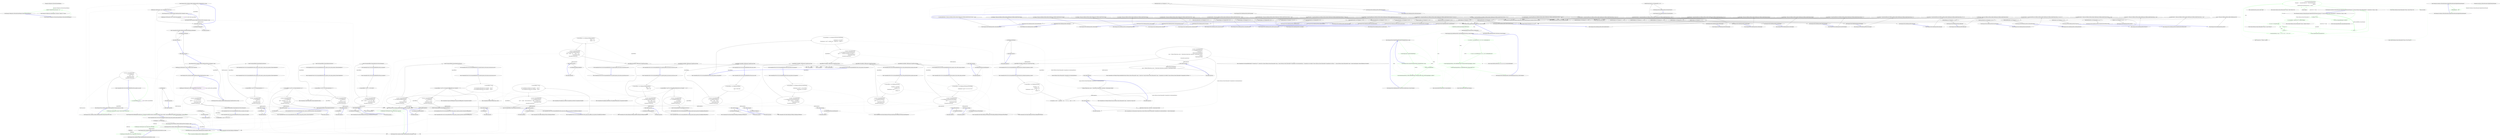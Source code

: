 digraph  {
d1 [cluster="Humanizer.Configuration.CollectionFormatterRegistry.CollectionFormatterRegistry()", color=green, community=0, label="2: Register<EnglishCollectionFormatter>(''en'')", span="9-9"];
d4 [label="Humanizer.Configuration.CollectionFormatterRegistry", span=""];
d0 [cluster="Humanizer.Configuration.CollectionFormatterRegistry.CollectionFormatterRegistry()", label="Entry Humanizer.Configuration.CollectionFormatterRegistry.CollectionFormatterRegistry()", span="6-6"];
d2 [cluster="Humanizer.Configuration.CollectionFormatterRegistry.CollectionFormatterRegistry()", label="Exit Humanizer.Configuration.CollectionFormatterRegistry.CollectionFormatterRegistry()", span="6-6"];
d3 [cluster="Humanizer.Configuration.LocaliserRegistry<TLocaliser>.Register<T>(string)", label="Entry Humanizer.Configuration.LocaliserRegistry<TLocaliser>.Register<T>(string)", span="45-45"];
m0_9 [cluster="Humanizer.Tests.Localisation.zhHans.DateHumanizeTests.HoursAgo(int, string)", file="CollectionHumanizeExtensions.cs", label="Entry Humanizer.Tests.Localisation.zhHans.DateHumanizeTests.HoursAgo(int, string)", span="30-30"];
m0_76 [cluster="CommandLine.Tests.Fakes.FakeOptionsWithValues.FakeOptionsWithValues()", file="CollectionHumanizeExtensions.cs", label="Entry CommandLine.Tests.Fakes.FakeOptionsWithValues.FakeOptionsWithValues()", span="6-6"];
m0_85 [cluster="CommandLine.Tests.Fakes.FakeOptionsWithSequenceWithoutRange.FakeOptionsWithSequenceWithoutRange()", file="CollectionHumanizeExtensions.cs", label="Entry CommandLine.Tests.Fakes.FakeOptionsWithSequenceWithoutRange.FakeOptionsWithSequenceWithoutRange()", span="7-7"];
m0_89 [cluster="CommandLine.Tests.Unit.Core.InstanceBuilderTests.Parse_long_sequence_with_separator()", file="CollectionHumanizeExtensions.cs", label="Entry CommandLine.Tests.Unit.Core.InstanceBuilderTests.Parse_long_sequence_with_separator()", span="201-201"];
m0_90 [cluster="CommandLine.Tests.Unit.Core.InstanceBuilderTests.Parse_long_sequence_with_separator()", file="CollectionHumanizeExtensions.cs", label="var expectedResult = new FakeOptionsWithSequenceAndSeparator\r\n                {\r\n                    LongSequence = new[] { 1L, 1234L, 59678L },\r\n                    StringSequence = new string[] { }\r\n                }", span="204-208"];
m0_91 [cluster="CommandLine.Tests.Unit.Core.InstanceBuilderTests.Parse_long_sequence_with_separator()", file="CollectionHumanizeExtensions.cs", label="var result = InstanceBuilder.Build(\r\n                () => new FakeOptionsWithSequenceAndSeparator(),\r\n                new[] { ''--long-seq'', ''1;1234;59678'' },\r\n                StringComparer.Ordinal,\r\n                CultureInfo.InvariantCulture)", span="211-215"];
m0_92 [cluster="CommandLine.Tests.Unit.Core.InstanceBuilderTests.Parse_long_sequence_with_separator()", file="CollectionHumanizeExtensions.cs", label="expectedResult.ShouldHave().AllProperties().EqualTo(result.Value)", span="218-218"];
m0_93 [cluster="CommandLine.Tests.Unit.Core.InstanceBuilderTests.Parse_long_sequence_with_separator()", file="CollectionHumanizeExtensions.cs", label="Exit CommandLine.Tests.Unit.Core.InstanceBuilderTests.Parse_long_sequence_with_separator()", span="201-201"];
m0_200 [cluster="CommandLine.Tests.Unit.Core.InstanceBuilderTests.Parse_unknown_short_option_in_option_group_gererates_UnknownOptionError()", file="CollectionHumanizeExtensions.cs", label="Entry CommandLine.Tests.Unit.Core.InstanceBuilderTests.Parse_unknown_short_option_in_option_group_gererates_UnknownOptionError()", span="437-437"];
m0_201 [cluster="CommandLine.Tests.Unit.Core.InstanceBuilderTests.Parse_unknown_short_option_in_option_group_gererates_UnknownOptionError()", file="CollectionHumanizeExtensions.cs", label="var expectedResult = new[] { new UnknownOptionError(''z'') }", span="440-440"];
m0_202 [cluster="CommandLine.Tests.Unit.Core.InstanceBuilderTests.Parse_unknown_short_option_in_option_group_gererates_UnknownOptionError()", file="CollectionHumanizeExtensions.cs", label="var result = InstanceBuilder.Build(\r\n                () => new FakeOptions(),\r\n                new[] { ''-zx'' },\r\n                StringComparer.Ordinal,\r\n                CultureInfo.InvariantCulture)", span="443-447"];
m0_203 [cluster="CommandLine.Tests.Unit.Core.InstanceBuilderTests.Parse_unknown_short_option_in_option_group_gererates_UnknownOptionError()", file="CollectionHumanizeExtensions.cs", label="Assert.True(expectedResult.SequenceEqual(result.Errors))", span="450-450"];
m0_204 [cluster="CommandLine.Tests.Unit.Core.InstanceBuilderTests.Parse_unknown_short_option_in_option_group_gererates_UnknownOptionError()", file="CollectionHumanizeExtensions.cs", label="Exit CommandLine.Tests.Unit.Core.InstanceBuilderTests.Parse_unknown_short_option_in_option_group_gererates_UnknownOptionError()", span="437-437"];
m0_65 [cluster="Unk.ShouldHave", file="CollectionHumanizeExtensions.cs", label="Entry Unk.ShouldHave", span=""];
m0_192 [cluster="CommandLine.Tests.Unit.Core.InstanceBuilderTests.Parse_unknown_short_option_gererates_UnknownOptionError()", file="CollectionHumanizeExtensions.cs", label="Entry CommandLine.Tests.Unit.Core.InstanceBuilderTests.Parse_unknown_short_option_gererates_UnknownOptionError()", span="418-418"];
m0_193 [cluster="CommandLine.Tests.Unit.Core.InstanceBuilderTests.Parse_unknown_short_option_gererates_UnknownOptionError()", file="CollectionHumanizeExtensions.cs", label="var expectedResult = new[] { new UnknownOptionError(''z'') }", span="421-421"];
m0_194 [cluster="CommandLine.Tests.Unit.Core.InstanceBuilderTests.Parse_unknown_short_option_gererates_UnknownOptionError()", file="CollectionHumanizeExtensions.cs", label="var result = InstanceBuilder.Build(\r\n                () => new FakeOptions(),\r\n                new[] { ''-z'', ''-x'' },\r\n                StringComparer.Ordinal,\r\n                CultureInfo.InvariantCulture)", span="424-428"];
m0_195 [cluster="CommandLine.Tests.Unit.Core.InstanceBuilderTests.Parse_unknown_short_option_gererates_UnknownOptionError()", file="CollectionHumanizeExtensions.cs", label="Assert.True(expectedResult.SequenceEqual(result.Errors))", span="431-431"];
m0_196 [cluster="CommandLine.Tests.Unit.Core.InstanceBuilderTests.Parse_unknown_short_option_gererates_UnknownOptionError()", file="CollectionHumanizeExtensions.cs", label="Exit CommandLine.Tests.Unit.Core.InstanceBuilderTests.Parse_unknown_short_option_gererates_UnknownOptionError()", span="418-418"];
m0_20 [cluster="Humanizer.Tests.Localisation.zhHans.DateHumanizeTests.MinutesFromNow(int, string)", file="CollectionHumanizeExtensions.cs", label="Exit Humanizer.Tests.Localisation.zhHans.DateHumanizeTests.MinutesFromNow(int, string)", span="55-55"];
m0_0 [cluster="CommandLine.Tests.Unit.Core.InstanceBuilderTests.Explicit_help_request_generates_help_requested_error()", file="CollectionHumanizeExtensions.cs", label="Entry CommandLine.Tests.Unit.Core.InstanceBuilderTests.Explicit_help_request_generates_help_requested_error()", span="15-15"];
m0_1 [cluster="CommandLine.Tests.Unit.Core.InstanceBuilderTests.Explicit_help_request_generates_help_requested_error()", file="CollectionHumanizeExtensions.cs", label="var fakeOptions = new FakeOptions()", span="18-18"];
m0_2 [cluster="Humanizer.Tests.Localisation.zhHans.DateHumanizeTests.DaysAgo(int, string)", file="CollectionHumanizeExtensions.cs", label="Entry Humanizer.Tests.Localisation.zhHans.DateHumanizeTests.DaysAgo(int, string)", span="13-13"];
m0_3 [cluster="Humanizer.Tests.Localisation.zhHans.DateHumanizeTests.DaysAgo(int, string)", color=green, community=0, file="CollectionHumanizeExtensions.cs", label="2: DateHumanize.Verify(expected, days, TimeUnit.Day, Tense.Past)", span="15-15"];
m0_4 [cluster="Humanizer.Tests.Localisation.zhHans.DateHumanizeTests.DaysAgo(int, string)", file="CollectionHumanizeExtensions.cs", label="Exit Humanizer.Tests.Localisation.zhHans.DateHumanizeTests.DaysAgo(int, string)", span="13-13"];
m0_5 [cluster="Humanizer.Tests.DateHumanize.Verify(string, int, Humanizer.Localisation.TimeUnit, Humanizer.Localisation.Tense, double?, System.Globalization.CultureInfo, System.DateTime?, System.DateTime?)", file="CollectionHumanizeExtensions.cs", label="Entry Humanizer.Tests.DateHumanize.Verify(string, int, Humanizer.Localisation.TimeUnit, Humanizer.Localisation.Tense, double?, System.Globalization.CultureInfo, System.DateTime?, System.DateTime?)", span="34-34"];
m0_134 [cluster="CommandLine.NameInfo.NameInfo(string, string)", file="CollectionHumanizeExtensions.cs", label="Entry CommandLine.NameInfo.NameInfo(string, string)", span="20-20"];
m0_30 [cluster="lambda expression", file="CollectionHumanizeExtensions.cs", label="new FakeOptionsWithDouble()", span="63-63"];
m0_31 [cluster="lambda expression", file="CollectionHumanizeExtensions.cs", label="Exit lambda expression", span="63-63"];
m0_32 [cluster="CommandLine.Tests.Fakes.FakeOptionsWithDouble.FakeOptionsWithDouble()", file="CollectionHumanizeExtensions.cs", label="Entry CommandLine.Tests.Fakes.FakeOptionsWithDouble.FakeOptionsWithDouble()", span="7-7"];
m0_51 [cluster="CommandLine.Tests.Unit.Core.InstanceBuilderTests.Parse_int_sequence_with_range()", file="CollectionHumanizeExtensions.cs", label="Entry CommandLine.Tests.Unit.Core.InstanceBuilderTests.Parse_int_sequence_with_range()", span="113-113"];
m0_52 [cluster="CommandLine.Tests.Unit.Core.InstanceBuilderTests.Parse_int_sequence_with_range()", file="CollectionHumanizeExtensions.cs", label="var expectedResult = new[] { 10, 20, 30, 40 }", span="116-116"];
m0_53 [cluster="CommandLine.Tests.Unit.Core.InstanceBuilderTests.Parse_int_sequence_with_range()", file="CollectionHumanizeExtensions.cs", label="var result = InstanceBuilder.Build(\r\n                () => new FakeOptions(),\r\n                new[] { ''-i'', ''10'', ''20'', ''30'', ''40'' },\r\n                StringComparer.Ordinal,\r\n                CultureInfo.InvariantCulture)", span="119-123"];
m0_54 [cluster="CommandLine.Tests.Unit.Core.InstanceBuilderTests.Parse_int_sequence_with_range()", file="CollectionHumanizeExtensions.cs", label="Assert.True(expectedResult.SequenceEqual(result.Value.IntSequence))", span="126-126"];
m0_55 [cluster="CommandLine.Tests.Unit.Core.InstanceBuilderTests.Parse_int_sequence_with_range()", file="CollectionHumanizeExtensions.cs", label="Exit CommandLine.Tests.Unit.Core.InstanceBuilderTests.Parse_int_sequence_with_range()", span="113-113"];
m0_10 [cluster="Humanizer.Tests.Localisation.zhHans.DateHumanizeTests.HoursAgo(int, string)", color=green, community=0, file="CollectionHumanizeExtensions.cs", label="2: DateHumanize.Verify(expected, hours, TimeUnit.Hour, Tense.Past)", span="32-32"];
m0_33 [cluster="Humanizer.Tests.Localisation.zhHans.DateHumanizeTests.YearsAgo(int, string)", file="CollectionHumanizeExtensions.cs", label="Entry Humanizer.Tests.Localisation.zhHans.DateHumanizeTests.YearsAgo(int, string)", span="95-95"];
m0_34 [cluster="Humanizer.Tests.Localisation.zhHans.DateHumanizeTests.YearsAgo(int, string)", file="CollectionHumanizeExtensions.cs", label="DateHumanize.Verify(expected, years, TimeUnit.Year, Tense.Past)", span="97-97"];
m0_35 [cluster="Humanizer.Tests.Localisation.zhHans.DateHumanizeTests.YearsAgo(int, string)", file="CollectionHumanizeExtensions.cs", label="Exit Humanizer.Tests.Localisation.zhHans.DateHumanizeTests.YearsAgo(int, string)", span="95-95"];
m0_36 [cluster="Humanizer.Tests.Localisation.zhHans.DateHumanizeTests.YearsFromNow(int, string)", file="CollectionHumanizeExtensions.cs", label="Entry Humanizer.Tests.Localisation.zhHans.DateHumanizeTests.YearsFromNow(int, string)", span="103-103"];
m0_37 [cluster="Humanizer.Tests.Localisation.zhHans.DateHumanizeTests.YearsFromNow(int, string)", file="CollectionHumanizeExtensions.cs", label="DateHumanize.Verify(expected, years, TimeUnit.Year, Tense.Future)", span="105-105"];
m0_112 [cluster="CommandLine.Core.InstanceBuilder.Build<T>(System.Func<T>, System.Func<System.Collections.Generic.IEnumerable<string>, System.Collections.Generic.IEnumerable<CommandLine.Core.OptionSpecification>, CommandLine.Core.StatePair<System.Collections.Generic.IEnumerable<CommandLine.Core.Token>>>, System.Collections.Generic.IEnumerable<string>, System.StringComparer, System.Globalization.CultureInfo)", file="CollectionHumanizeExtensions.cs", label="Entry CommandLine.Core.InstanceBuilder.Build<T>(System.Func<T>, System.Func<System.Collections.Generic.IEnumerable<string>, System.Collections.Generic.IEnumerable<CommandLine.Core.OptionSpecification>, CommandLine.Core.StatePair<System.Collections.Generic.IEnumerable<CommandLine.Core.Token>>>, System.Collections.Generic.IEnumerable<string>, System.StringComparer, System.Globalization.CultureInfo)", span="33-33"];
m0_41 [cluster="CommandLine.Tests.Unit.Core.InstanceBuilderTests.Parse_int_sequence()", file="CollectionHumanizeExtensions.cs", label="Entry CommandLine.Tests.Unit.Core.InstanceBuilderTests.Parse_int_sequence()", span="94-94"];
m0_42 [cluster="CommandLine.Tests.Unit.Core.InstanceBuilderTests.Parse_int_sequence()", file="CollectionHumanizeExtensions.cs", label="var expectedResult = new[] { 1, 20, 300, 4000 }", span="97-97"];
m0_43 [cluster="CommandLine.Tests.Unit.Core.InstanceBuilderTests.Parse_int_sequence()", file="CollectionHumanizeExtensions.cs", label="var result = InstanceBuilder.Build(\r\n                () => new FakeOptionsWithSequence(),\r\n                new[] { ''--int-seq'', ''1'', ''20'', ''300'', ''4000'' },\r\n                StringComparer.Ordinal,\r\n                CultureInfo.InvariantCulture)", span="100-104"];
m0_44 [cluster="CommandLine.Tests.Unit.Core.InstanceBuilderTests.Parse_int_sequence()", file="CollectionHumanizeExtensions.cs", label="Assert.True(expectedResult.SequenceEqual(result.Value.IntSequence))", span="107-107"];
m0_45 [cluster="CommandLine.Tests.Unit.Core.InstanceBuilderTests.Parse_int_sequence()", file="CollectionHumanizeExtensions.cs", label="Exit CommandLine.Tests.Unit.Core.InstanceBuilderTests.Parse_int_sequence()", span="94-94"];
m0_8 [cluster="Humanizer.Tests.Localisation.zhHans.DateHumanizeTests.DaysFromNow(int, string)", file="CollectionHumanizeExtensions.cs", label="Exit Humanizer.Tests.Localisation.zhHans.DateHumanizeTests.DaysFromNow(int, string)", span="22-22"];
m0_138 [cluster="CommandLine.Tests.Fakes.FakeOptionsWithSets.FakeOptionsWithSets()", file="CollectionHumanizeExtensions.cs", label="Entry CommandLine.Tests.Fakes.FakeOptionsWithSets.FakeOptionsWithSets()", span="4-4"];
m0_179 [cluster="CommandLine.SequenceOutOfRangeError.SequenceOutOfRangeError(CommandLine.NameInfo)", file="CollectionHumanizeExtensions.cs", label="Entry CommandLine.SequenceOutOfRangeError.SequenceOutOfRangeError(CommandLine.NameInfo)", span="316-316"];
m0_21 [cluster="lambda expression", file="CollectionHumanizeExtensions.cs", label="Entry lambda expression", span="44-44"];
m0_22 [cluster="lambda expression", file="CollectionHumanizeExtensions.cs", label="new FakeOptions()", span="44-44"];
m0_23 [cluster="lambda expression", file="CollectionHumanizeExtensions.cs", label="Exit lambda expression", span="44-44"];
m0_50 [cluster="CommandLine.Tests.Fakes.FakeOptionsWithSequence.FakeOptionsWithSequence()", file="CollectionHumanizeExtensions.cs", label="Entry CommandLine.Tests.Fakes.FakeOptionsWithSequence.FakeOptionsWithSequence()", span="7-7"];
m0_24 [cluster="Humanizer.Tests.Localisation.zhHans.DateHumanizeTests.MonthsFromNow(int, string)", file="CollectionHumanizeExtensions.cs", label="Entry Humanizer.Tests.Localisation.zhHans.DateHumanizeTests.MonthsFromNow(int, string)", span="71-71"];
m0_25 [cluster="Humanizer.Tests.Localisation.zhHans.DateHumanizeTests.MonthsFromNow(int, string)", file="CollectionHumanizeExtensions.cs", label="DateHumanize.Verify(expected, months, TimeUnit.Month, Tense.Future)", span="73-73"];
m0_26 [cluster="Humanizer.Tests.Localisation.zhHans.DateHumanizeTests.MonthsFromNow(int, string)", file="CollectionHumanizeExtensions.cs", label="Exit Humanizer.Tests.Localisation.zhHans.DateHumanizeTests.MonthsFromNow(int, string)", span="71-71"];
m0_27 [cluster="Humanizer.Tests.Localisation.zhHans.DateHumanizeTests.SecondsAgo(int, string)", file="CollectionHumanizeExtensions.cs", label="Entry Humanizer.Tests.Localisation.zhHans.DateHumanizeTests.SecondsAgo(int, string)", span="79-79"];
m0_28 [cluster="Humanizer.Tests.Localisation.zhHans.DateHumanizeTests.SecondsAgo(int, string)", file="CollectionHumanizeExtensions.cs", label="DateHumanize.Verify(expected, seconds, TimeUnit.Second, Tense.Past)", span="81-81"];
m0_156 [cluster="CommandLine.Tests.Unit.Core.InstanceBuilderTests.Two_required_options_at_the_same_set_and_none_are_true()", file="CollectionHumanizeExtensions.cs", label="Entry CommandLine.Tests.Unit.Core.InstanceBuilderTests.Two_required_options_at_the_same_set_and_none_are_true()", span="341-341"];
m0_157 [cluster="CommandLine.Tests.Unit.Core.InstanceBuilderTests.Two_required_options_at_the_same_set_and_none_are_true()", file="CollectionHumanizeExtensions.cs", label="var expectedResult = new[]\r\n            {\r\n                new MissingRequiredOptionError(new NameInfo('''', ''ftpurl'')),\r\n                new MissingRequiredOptionError(new NameInfo('''', ''weburl''))\r\n            }", span="343-347"];
m0_158 [cluster="CommandLine.Tests.Unit.Core.InstanceBuilderTests.Two_required_options_at_the_same_set_and_none_are_true()", file="CollectionHumanizeExtensions.cs", label="var result = InstanceBuilder.Build(\r\n                () => new FakeOptionWithRequiredAndSet(),\r\n                new[] {''''},\r\n                StringComparer.Ordinal,\r\n                CultureInfo.InvariantCulture)", span="349-353"];
m0_159 [cluster="CommandLine.Tests.Unit.Core.InstanceBuilderTests.Two_required_options_at_the_same_set_and_none_are_true()", file="CollectionHumanizeExtensions.cs", label="Assert.True(expectedResult.SequenceEqual(result.Errors))", span="356-356"];
m0_160 [cluster="CommandLine.Tests.Unit.Core.InstanceBuilderTests.Two_required_options_at_the_same_set_and_none_are_true()", file="CollectionHumanizeExtensions.cs", label="Exit CommandLine.Tests.Unit.Core.InstanceBuilderTests.Two_required_options_at_the_same_set_and_none_are_true()", span="341-341"];
m0_29 [cluster="lambda expression", file="CollectionHumanizeExtensions.cs", label="Entry lambda expression", span="63-63"];
m0_144 [cluster="CommandLine.Tests.Fakes.FakeOptionWithRequiredAndSet.FakeOptionWithRequiredAndSet()", file="CollectionHumanizeExtensions.cs", label="Entry CommandLine.Tests.Fakes.FakeOptionWithRequiredAndSet.FakeOptionWithRequiredAndSet()", span="2-2"];
m0_80 [cluster="CommandLine.Tests.Unit.Core.InstanceBuilderTests.Parse_sequence_value_without_range_constraints()", file="CollectionHumanizeExtensions.cs", label="Entry CommandLine.Tests.Unit.Core.InstanceBuilderTests.Parse_sequence_value_without_range_constraints()", span="179-179"];
m0_81 [cluster="CommandLine.Tests.Unit.Core.InstanceBuilderTests.Parse_sequence_value_without_range_constraints()", file="CollectionHumanizeExtensions.cs", label="var expectedResult = new FakeOptionsWithSequenceWithoutRange\r\n                {\r\n                    LongSequence = new[] { 1L, 2L, 3L, 4L, 5L, 6L }\r\n                }", span="182-185"];
m0_82 [cluster="CommandLine.Tests.Unit.Core.InstanceBuilderTests.Parse_sequence_value_without_range_constraints()", file="CollectionHumanizeExtensions.cs", label="var result = InstanceBuilder.Build(\r\n                () => new FakeOptionsWithSequenceWithoutRange(),\r\n                new[] { ''1'', ''2'', ''3'', ''4'', ''5'', ''6'' },\r\n                StringComparer.Ordinal,\r\n                CultureInfo.InvariantCulture)", span="188-192"];
m0_83 [cluster="CommandLine.Tests.Unit.Core.InstanceBuilderTests.Parse_sequence_value_without_range_constraints()", file="CollectionHumanizeExtensions.cs", label="expectedResult.ShouldHave().AllProperties().EqualTo(result.Value)", span="195-195"];
m0_84 [cluster="CommandLine.Tests.Unit.Core.InstanceBuilderTests.Parse_sequence_value_without_range_constraints()", file="CollectionHumanizeExtensions.cs", label="Exit CommandLine.Tests.Unit.Core.InstanceBuilderTests.Parse_sequence_value_without_range_constraints()", span="179-179"];
m0_67 [cluster="Unk.EqualTo", file="CollectionHumanizeExtensions.cs", label="Entry Unk.EqualTo", span=""];
m0_183 [cluster="CommandLine.Tests.Unit.Core.InstanceBuilderTests.Parse_unknown_long_option_gererates_UnknownOptionError()", file="CollectionHumanizeExtensions.cs", label="Entry CommandLine.Tests.Unit.Core.InstanceBuilderTests.Parse_unknown_long_option_gererates_UnknownOptionError()", span="399-399"];
m0_184 [cluster="CommandLine.Tests.Unit.Core.InstanceBuilderTests.Parse_unknown_long_option_gererates_UnknownOptionError()", file="CollectionHumanizeExtensions.cs", label="var expectedResult = new[] { new UnknownOptionError(''xyz'') }", span="402-402"];
m0_185 [cluster="CommandLine.Tests.Unit.Core.InstanceBuilderTests.Parse_unknown_long_option_gererates_UnknownOptionError()", file="CollectionHumanizeExtensions.cs", label="var result = InstanceBuilder.Build(\r\n                () => new FakeOptions(),\r\n                new[] { ''--stringvalue'', ''abc'', ''--xyz'' },\r\n                StringComparer.Ordinal,\r\n                CultureInfo.InvariantCulture)", span="405-409"];
m0_186 [cluster="CommandLine.Tests.Unit.Core.InstanceBuilderTests.Parse_unknown_long_option_gererates_UnknownOptionError()", file="CollectionHumanizeExtensions.cs", label="Assert.True(expectedResult.SequenceEqual(result.Errors))", span="412-412"];
m0_187 [cluster="CommandLine.Tests.Unit.Core.InstanceBuilderTests.Parse_unknown_long_option_gererates_UnknownOptionError()", file="CollectionHumanizeExtensions.cs", label="Exit CommandLine.Tests.Unit.Core.InstanceBuilderTests.Parse_unknown_long_option_gererates_UnknownOptionError()", span="399-399"];
m0_66 [cluster="Unk.AllProperties", file="CollectionHumanizeExtensions.cs", label="Entry Unk.AllProperties", span=""];
m0_98 [cluster="CommandLine.Tests.Unit.Core.InstanceBuilderTests.Parse_string_sequence_with_separator()", file="CollectionHumanizeExtensions.cs", label="Entry CommandLine.Tests.Unit.Core.InstanceBuilderTests.Parse_string_sequence_with_separator()", span="224-224"];
m0_99 [cluster="CommandLine.Tests.Unit.Core.InstanceBuilderTests.Parse_string_sequence_with_separator()", file="CollectionHumanizeExtensions.cs", label="var expectedResult = new FakeOptionsWithSequenceAndSeparator\r\n            {\r\n                LongSequence = new long[] {},\r\n                StringSequence = new[] { ''eml1@xyz.com'', ''test@unit.org'', ''xyz@srv.it'' }\r\n            }", span="227-231"];
m0_100 [cluster="CommandLine.Tests.Unit.Core.InstanceBuilderTests.Parse_string_sequence_with_separator()", file="CollectionHumanizeExtensions.cs", label="var result = InstanceBuilder.Build(\r\n                () => new FakeOptionsWithSequenceAndSeparator(),\r\n                new[] { ''-s'', ''eml1@xyz.com,test@unit.org,xyz@srv.it'' },\r\n                StringComparer.Ordinal,\r\n                CultureInfo.InvariantCulture)", span="234-238"];
m0_101 [cluster="CommandLine.Tests.Unit.Core.InstanceBuilderTests.Parse_string_sequence_with_separator()", file="CollectionHumanizeExtensions.cs", label="expectedResult.ShouldHave().AllProperties().EqualTo(result.Value)", span="241-241"];
m0_102 [cluster="CommandLine.Tests.Unit.Core.InstanceBuilderTests.Parse_string_sequence_with_separator()", file="CollectionHumanizeExtensions.cs", label="Exit CommandLine.Tests.Unit.Core.InstanceBuilderTests.Parse_string_sequence_with_separator()", span="224-224"];
m0_165 [cluster="CommandLine.Tests.Unit.Core.InstanceBuilderTests.Omitting_required_option_gererates_MissingRequiredOptionError()", file="CollectionHumanizeExtensions.cs", label="Entry CommandLine.Tests.Unit.Core.InstanceBuilderTests.Omitting_required_option_gererates_MissingRequiredOptionError()", span="361-361"];
m0_166 [cluster="CommandLine.Tests.Unit.Core.InstanceBuilderTests.Omitting_required_option_gererates_MissingRequiredOptionError()", file="CollectionHumanizeExtensions.cs", label="var expectedResult = new[] { new MissingRequiredOptionError(new NameInfo('''', ''str'')) }", span="364-364"];
m0_167 [cluster="CommandLine.Tests.Unit.Core.InstanceBuilderTests.Omitting_required_option_gererates_MissingRequiredOptionError()", file="CollectionHumanizeExtensions.cs", label="var result = InstanceBuilder.Build(\r\n                () => new FakeOptionWithRequired(),\r\n                new string[] { },\r\n                StringComparer.Ordinal,\r\n                CultureInfo.InvariantCulture)", span="367-371"];
m0_168 [cluster="CommandLine.Tests.Unit.Core.InstanceBuilderTests.Omitting_required_option_gererates_MissingRequiredOptionError()", file="CollectionHumanizeExtensions.cs", label="Assert.True(expectedResult.SequenceEqual(result.Errors))", span="374-374"];
m0_169 [cluster="CommandLine.Tests.Unit.Core.InstanceBuilderTests.Omitting_required_option_gererates_MissingRequiredOptionError()", file="CollectionHumanizeExtensions.cs", label="Exit CommandLine.Tests.Unit.Core.InstanceBuilderTests.Omitting_required_option_gererates_MissingRequiredOptionError()", span="361-361"];
m0_46 [cluster="Unk.SequenceEqual", file="CollectionHumanizeExtensions.cs", label="Entry Unk.SequenceEqual", span=""];
m0_161 [cluster="CommandLine.MissingRequiredOptionError.MissingRequiredOptionError(CommandLine.NameInfo)", file="CollectionHumanizeExtensions.cs", label="Entry CommandLine.MissingRequiredOptionError.MissingRequiredOptionError(CommandLine.NameInfo)", span="283-283"];
m0_15 [cluster="CommandLine.Tests.Unit.Core.InstanceBuilderTests.Parse_negative_int_value()", file="CollectionHumanizeExtensions.cs", label="Entry CommandLine.Tests.Unit.Core.InstanceBuilderTests.Parse_negative_int_value()", span="37-37"];
m0_16 [cluster="CommandLine.Tests.Unit.Core.InstanceBuilderTests.Parse_negative_int_value()", color=green, community=0, file="CollectionHumanizeExtensions.cs", label="0: var expectedResult = -123", span="40-40"];
m0_17 [cluster="CommandLine.Tests.Unit.Core.InstanceBuilderTests.Parse_negative_int_value()", file="CollectionHumanizeExtensions.cs", label="var result = InstanceBuilder.Build(\r\n                () => new FakeOptions(),\r\n                new[] { ''-123'' },\r\n                StringComparer.Ordinal,\r\n                CultureInfo.InvariantCulture)", span="43-47"];
m0_38 [cluster="lambda expression", file="CollectionHumanizeExtensions.cs", label="Entry lambda expression", span="82-82"];
m0_6 [cluster="CommandLine.Tests.Fakes.FakeOptions.FakeOptions()", file="CollectionHumanizeExtensions.cs", label="Entry CommandLine.Tests.Fakes.FakeOptions.FakeOptions()", span="6-6"];
m0_7 [cluster="CommandLine.HelpRequestedError.HelpRequestedError()", color=green, community=0, file="CollectionHumanizeExtensions.cs", label="2: Entry CommandLine.HelpRequestedError.HelpRequestedError()", span="338-338"];
m0_148 [cluster="CommandLine.Tests.Unit.Core.InstanceBuilderTests.Two_required_options_at_the_same_set_and_both_are_true()", file="CollectionHumanizeExtensions.cs", label="Entry CommandLine.Tests.Unit.Core.InstanceBuilderTests.Two_required_options_at_the_same_set_and_both_are_true()", span="322-322"];
m0_149 [cluster="CommandLine.Tests.Unit.Core.InstanceBuilderTests.Two_required_options_at_the_same_set_and_both_are_true()", file="CollectionHumanizeExtensions.cs", label="var expectedResult = new FakeOptionWithRequiredAndSet {\r\n                FtpUrl = ''str1'',\r\n                WebUrl = ''str2''\r\n            }", span="324-327"];
m0_150 [cluster="CommandLine.Tests.Unit.Core.InstanceBuilderTests.Two_required_options_at_the_same_set_and_both_are_true()", file="CollectionHumanizeExtensions.cs", label="var result = InstanceBuilder.Build(\r\n                () => new FakeOptionWithRequiredAndSet(),\r\n                new[] { ''--ftpurl'', ''str1'', ''--weburl'', ''str2'' },\r\n                StringComparer.Ordinal,\r\n                CultureInfo.InvariantCulture)", span="329-333"];
m0_151 [cluster="CommandLine.Tests.Unit.Core.InstanceBuilderTests.Two_required_options_at_the_same_set_and_both_are_true()", file="CollectionHumanizeExtensions.cs", label="expectedResult.ShouldHave().AllProperties().EqualTo(result.Value)", span="336-336"];
m0_152 [cluster="CommandLine.Tests.Unit.Core.InstanceBuilderTests.Two_required_options_at_the_same_set_and_both_are_true()", file="CollectionHumanizeExtensions.cs", label="Exit CommandLine.Tests.Unit.Core.InstanceBuilderTests.Two_required_options_at_the_same_set_and_both_are_true()", span="322-322"];
m0_133 [cluster="CommandLine.MutuallyExclusiveSetError.MutuallyExclusiveSetError(CommandLine.NameInfo)", file="CollectionHumanizeExtensions.cs", label="Entry CommandLine.MutuallyExclusiveSetError.MutuallyExclusiveSetError(CommandLine.NameInfo)", span="294-294"];
m0_18 [cluster="Humanizer.Tests.Localisation.zhHans.DateHumanizeTests.MinutesFromNow(int, string)", file="CollectionHumanizeExtensions.cs", label="Entry Humanizer.Tests.Localisation.zhHans.DateHumanizeTests.MinutesFromNow(int, string)", span="55-55"];
m0_19 [cluster="Humanizer.Tests.Localisation.zhHans.DateHumanizeTests.MinutesFromNow(int, string)", color=green, community=0, file="CollectionHumanizeExtensions.cs", label="2: DateHumanize.Verify(expected, minutes, TimeUnit.Minute, Tense.Future)", span="57-57"];
m0_127 [cluster="CommandLine.Core.NameLookup.Contains(string, System.Collections.Generic.IEnumerable<CommandLine.Core.OptionSpecification>, System.StringComparer)", file="CollectionHumanizeExtensions.cs", label="Entry CommandLine.Core.NameLookup.Contains(string, System.Collections.Generic.IEnumerable<CommandLine.Core.OptionSpecification>, System.StringComparer)", span="12-12"];
m0_139 [cluster="CommandLine.Tests.Unit.Core.InstanceBuilderTests.Two_required_options_at_the_same_set_and_one_is_true()", file="CollectionHumanizeExtensions.cs", label="Entry CommandLine.Tests.Unit.Core.InstanceBuilderTests.Two_required_options_at_the_same_set_and_one_is_true()", span="302-302"];
m0_140 [cluster="CommandLine.Tests.Unit.Core.InstanceBuilderTests.Two_required_options_at_the_same_set_and_one_is_true()", file="CollectionHumanizeExtensions.cs", label="var expectedResult = new FakeOptionWithRequiredAndSet {\r\n                FtpUrl = ''str1'',\r\n                WebUrl = null\r\n            }", span="304-307"];
m0_141 [cluster="CommandLine.Tests.Unit.Core.InstanceBuilderTests.Two_required_options_at_the_same_set_and_one_is_true()", file="CollectionHumanizeExtensions.cs", label="var result = InstanceBuilder.Build(\r\n                () => new FakeOptionWithRequiredAndSet(),\r\n                new[] { ''--ftpurl'', ''str1''},\r\n                StringComparer.Ordinal,\r\n                CultureInfo.InvariantCulture)", span="309-313"];
m0_142 [cluster="CommandLine.Tests.Unit.Core.InstanceBuilderTests.Two_required_options_at_the_same_set_and_one_is_true()", file="CollectionHumanizeExtensions.cs", label="expectedResult.ShouldHave().AllProperties().EqualTo(result.Value)", span="316-316"];
m0_143 [cluster="CommandLine.Tests.Unit.Core.InstanceBuilderTests.Two_required_options_at_the_same_set_and_one_is_true()", file="CollectionHumanizeExtensions.cs", label="Exit CommandLine.Tests.Unit.Core.InstanceBuilderTests.Two_required_options_at_the_same_set_and_one_is_true()", span="302-302"];
m0_94 [cluster="CommandLine.Tests.Fakes.FakeOptionsWithSequenceAndSeparator.FakeOptionsWithSequenceAndSeparator()", file="CollectionHumanizeExtensions.cs", label="Entry CommandLine.Tests.Fakes.FakeOptionsWithSequenceAndSeparator.FakeOptionsWithSequenceAndSeparator()", span="7-7"];
m0_205 [cluster="lambda expression", file="CollectionHumanizeExtensions.cs", label="Entry lambda expression", span="444-444"];
m0_13 [cluster="Humanizer.Tests.Localisation.zhHans.DateHumanizeTests.HoursFromNow(int, string)", color=green, community=0, file="CollectionHumanizeExtensions.cs", label="2: DateHumanize.Verify(expected, hours, TimeUnit.Hour, Tense.Future)", span="40-40"];
m0_12 [cluster="Humanizer.Tests.Localisation.zhHans.DateHumanizeTests.HoursFromNow(int, string)", file="CollectionHumanizeExtensions.cs", label="Entry Humanizer.Tests.Localisation.zhHans.DateHumanizeTests.HoursFromNow(int, string)", span="38-38"];
m0_14 [cluster="Humanizer.Tests.Localisation.zhHans.DateHumanizeTests.HoursFromNow(int, string)", file="CollectionHumanizeExtensions.cs", label="Exit Humanizer.Tests.Localisation.zhHans.DateHumanizeTests.HoursFromNow(int, string)", span="38-38"];
m0_39 [cluster="lambda expression", file="CollectionHumanizeExtensions.cs", label="new FakeOptionsWithDouble()", span="82-82"];
m0_40 [cluster="lambda expression", file="CollectionHumanizeExtensions.cs", label="Exit lambda expression", span="82-82"];
m0_47 [cluster="lambda expression", file="CollectionHumanizeExtensions.cs", label="Entry lambda expression", span="101-101"];
m0_48 [cluster="lambda expression", file="CollectionHumanizeExtensions.cs", label="new FakeOptionsWithSequence()", span="101-101"];
m0_49 [cluster="lambda expression", file="CollectionHumanizeExtensions.cs", label="Exit lambda expression", span="101-101"];
m0_56 [cluster="lambda expression", file="CollectionHumanizeExtensions.cs", label="Entry lambda expression", span="120-120"];
m0_57 [cluster="lambda expression", file="CollectionHumanizeExtensions.cs", label="new FakeOptions()", span="120-120"];
m0_58 [cluster="lambda expression", file="CollectionHumanizeExtensions.cs", label="Exit lambda expression", span="120-120"];
m0_68 [cluster="lambda expression", file="CollectionHumanizeExtensions.cs", label="Entry lambda expression", span="142-142"];
m0_69 [cluster="lambda expression", file="CollectionHumanizeExtensions.cs", label="new FakeOptionsWithEnum()", span="142-142"];
m0_70 [cluster="lambda expression", file="CollectionHumanizeExtensions.cs", label="Exit lambda expression", span="142-142"];
m0_77 [cluster="lambda expression", file="CollectionHumanizeExtensions.cs", label="Entry lambda expression", span="167-167"];
m0_78 [cluster="lambda expression", file="CollectionHumanizeExtensions.cs", label="new FakeOptionsWithValues()", span="167-167"];
m0_79 [cluster="lambda expression", file="CollectionHumanizeExtensions.cs", label="Exit lambda expression", span="167-167"];
m0_86 [cluster="lambda expression", file="CollectionHumanizeExtensions.cs", label="Entry lambda expression", span="189-189"];
m0_87 [cluster="lambda expression", file="CollectionHumanizeExtensions.cs", label="new FakeOptionsWithSequenceWithoutRange()", span="189-189"];
m0_88 [cluster="lambda expression", file="CollectionHumanizeExtensions.cs", label="Exit lambda expression", span="189-189"];
m0_95 [cluster="lambda expression", file="CollectionHumanizeExtensions.cs", label="Entry lambda expression", span="212-212"];
m0_96 [cluster="lambda expression", file="CollectionHumanizeExtensions.cs", label="new FakeOptionsWithSequenceAndSeparator()", span="212-212"];
m0_97 [cluster="lambda expression", file="CollectionHumanizeExtensions.cs", label="Exit lambda expression", span="212-212"];
m0_103 [cluster="lambda expression", file="CollectionHumanizeExtensions.cs", label="Entry lambda expression", span="235-235"];
m0_104 [cluster="lambda expression", file="CollectionHumanizeExtensions.cs", label="new FakeOptionsWithSequenceAndSeparator()", span="235-235"];
m0_105 [cluster="lambda expression", file="CollectionHumanizeExtensions.cs", label="Exit lambda expression", span="235-235"];
m0_113 [cluster="lambda expression", file="CollectionHumanizeExtensions.cs", label="Entry lambda expression", span="264-264"];
m0_116 [cluster="lambda expression", file="CollectionHumanizeExtensions.cs", label="Entry lambda expression", span="265-267"];
m0_114 [cluster="lambda expression", file="CollectionHumanizeExtensions.cs", label="new FakeOptionsWithValues()", span="264-264"];
m0_115 [cluster="lambda expression", file="CollectionHumanizeExtensions.cs", label="Exit lambda expression", span="264-264"];
m0_117 [cluster="lambda expression", file="CollectionHumanizeExtensions.cs", label="Tokenizer.PreprocessDashDash(a,\r\n                        args => Tokenizer.Tokenize(args, name => NameLookup.Contains(name, optionSpecs, StringComparer.Ordinal)))", span="266-267"];
m0_121 [cluster="lambda expression", file="CollectionHumanizeExtensions.cs", label="Tokenizer.Tokenize(args, name => NameLookup.Contains(name, optionSpecs, StringComparer.Ordinal))", span="267-267"];
m0_125 [cluster="lambda expression", file="CollectionHumanizeExtensions.cs", label="NameLookup.Contains(name, optionSpecs, StringComparer.Ordinal)", span="267-267"];
m0_118 [cluster="lambda expression", file="CollectionHumanizeExtensions.cs", label="Exit lambda expression", span="265-267"];
m0_120 [cluster="lambda expression", file="CollectionHumanizeExtensions.cs", label="Entry lambda expression", span="267-267"];
m0_122 [cluster="lambda expression", file="CollectionHumanizeExtensions.cs", label="Exit lambda expression", span="267-267"];
m0_124 [cluster="lambda expression", file="CollectionHumanizeExtensions.cs", label="Entry lambda expression", span="267-267"];
m0_126 [cluster="lambda expression", file="CollectionHumanizeExtensions.cs", label="Exit lambda expression", span="267-267"];
m0_135 [cluster="lambda expression", file="CollectionHumanizeExtensions.cs", label="Entry lambda expression", span="290-290"];
m0_136 [cluster="lambda expression", file="CollectionHumanizeExtensions.cs", label="new FakeOptionsWithSets()", span="290-290"];
m0_137 [cluster="lambda expression", file="CollectionHumanizeExtensions.cs", label="Exit lambda expression", span="290-290"];
m0_145 [cluster="lambda expression", file="CollectionHumanizeExtensions.cs", label="Entry lambda expression", span="310-310"];
m0_146 [cluster="lambda expression", file="CollectionHumanizeExtensions.cs", label="new FakeOptionWithRequiredAndSet()", span="310-310"];
m0_147 [cluster="lambda expression", file="CollectionHumanizeExtensions.cs", label="Exit lambda expression", span="310-310"];
m0_153 [cluster="lambda expression", file="CollectionHumanizeExtensions.cs", label="Entry lambda expression", span="330-330"];
m0_154 [cluster="lambda expression", file="CollectionHumanizeExtensions.cs", label="new FakeOptionWithRequiredAndSet()", span="330-330"];
m0_155 [cluster="lambda expression", file="CollectionHumanizeExtensions.cs", label="Exit lambda expression", span="330-330"];
m0_162 [cluster="lambda expression", file="CollectionHumanizeExtensions.cs", label="Entry lambda expression", span="350-350"];
m0_163 [cluster="lambda expression", file="CollectionHumanizeExtensions.cs", label="new FakeOptionWithRequiredAndSet()", span="350-350"];
m0_164 [cluster="lambda expression", file="CollectionHumanizeExtensions.cs", label="Exit lambda expression", span="350-350"];
m0_170 [cluster="lambda expression", file="CollectionHumanizeExtensions.cs", label="Entry lambda expression", span="368-368"];
m0_171 [cluster="lambda expression", file="CollectionHumanizeExtensions.cs", label="new FakeOptionWithRequired()", span="368-368"];
m0_172 [cluster="lambda expression", file="CollectionHumanizeExtensions.cs", label="Exit lambda expression", span="368-368"];
m0_180 [cluster="lambda expression", file="CollectionHumanizeExtensions.cs", label="Entry lambda expression", span="387-387"];
m0_181 [cluster="lambda expression", file="CollectionHumanizeExtensions.cs", label="new FakeOptions()", span="387-387"];
m0_182 [cluster="lambda expression", file="CollectionHumanizeExtensions.cs", label="Exit lambda expression", span="387-387"];
m0_189 [cluster="lambda expression", file="CollectionHumanizeExtensions.cs", label="Entry lambda expression", span="406-406"];
m0_190 [cluster="lambda expression", file="CollectionHumanizeExtensions.cs", label="new FakeOptions()", span="406-406"];
m0_191 [cluster="lambda expression", file="CollectionHumanizeExtensions.cs", label="Exit lambda expression", span="406-406"];
m0_197 [cluster="lambda expression", file="CollectionHumanizeExtensions.cs", label="Entry lambda expression", span="425-425"];
m0_198 [cluster="lambda expression", file="CollectionHumanizeExtensions.cs", label="new FakeOptions()", span="425-425"];
m0_199 [cluster="lambda expression", file="CollectionHumanizeExtensions.cs", label="Exit lambda expression", span="425-425"];
m0_206 [cluster="lambda expression", file="CollectionHumanizeExtensions.cs", label="new FakeOptions()", span="444-444"];
m0_207 [cluster="lambda expression", file="CollectionHumanizeExtensions.cs", label="Exit lambda expression", span="444-444"];
m0_173 [cluster="CommandLine.Tests.Fakes.FakeOptionWithRequired.FakeOptionWithRequired()", file="CollectionHumanizeExtensions.cs", label="Entry CommandLine.Tests.Fakes.FakeOptionWithRequired.FakeOptionWithRequired()", span="4-4"];
m0_64 [cluster="CommandLine.Tests.Fakes.FakeOptionsWithEnum.FakeOptionsWithEnum()", file="CollectionHumanizeExtensions.cs", label="Entry CommandLine.Tests.Fakes.FakeOptionsWithEnum.FakeOptionsWithEnum()", span="14-14"];
m0_188 [cluster="CommandLine.UnknownOptionError.UnknownOptionError(string)", file="CollectionHumanizeExtensions.cs", label="Entry CommandLine.UnknownOptionError.UnknownOptionError(string)", span="272-272"];
m0_123 [cluster="CommandLine.Core.Tokenizer.Tokenize(System.Collections.Generic.IEnumerable<string>, System.Func<string, bool>)", file="CollectionHumanizeExtensions.cs", label="Entry CommandLine.Core.Tokenizer.Tokenize(System.Collections.Generic.IEnumerable<string>, System.Func<string, bool>)", span="11-11"];
m0_11 [cluster="Humanizer.Tests.Localisation.zhHans.DateHumanizeTests.HoursAgo(int, string)", file="CollectionHumanizeExtensions.cs", label="Exit Humanizer.Tests.Localisation.zhHans.DateHumanizeTests.HoursAgo(int, string)", span="30-30"];
m0_59 [cluster="CommandLine.Tests.Unit.Core.InstanceBuilderTests.Parse_enum_value()", file="CollectionHumanizeExtensions.cs", label="Entry CommandLine.Tests.Unit.Core.InstanceBuilderTests.Parse_enum_value()", span="132-132"];
m0_60 [cluster="CommandLine.Tests.Unit.Core.InstanceBuilderTests.Parse_enum_value()", file="CollectionHumanizeExtensions.cs", label="var expectedResult = new FakeOptionsWithEnum\r\n                {\r\n                    Colors = Colors.Green\r\n                }", span="135-138"];
m0_61 [cluster="CommandLine.Tests.Unit.Core.InstanceBuilderTests.Parse_enum_value()", file="CollectionHumanizeExtensions.cs", label="var result = InstanceBuilder.Build(\r\n                () => new FakeOptionsWithEnum(),\r\n                new[] { ''--colors'', ''Green'' },\r\n                StringComparer.Ordinal,\r\n                CultureInfo.InvariantCulture)", span="141-145"];
m0_62 [cluster="CommandLine.Tests.Unit.Core.InstanceBuilderTests.Parse_enum_value()", file="CollectionHumanizeExtensions.cs", label="expectedResult.ShouldHave().AllProperties().EqualTo(result.Value)", span="148-148"];
m0_63 [cluster="CommandLine.Tests.Unit.Core.InstanceBuilderTests.Parse_enum_value()", file="CollectionHumanizeExtensions.cs", label="Exit CommandLine.Tests.Unit.Core.InstanceBuilderTests.Parse_enum_value()", span="132-132"];
m0_71 [cluster="CommandLine.Tests.Unit.Core.InstanceBuilderTests.Parse_values_partitioned_between_sequence_and_scalar()", file="CollectionHumanizeExtensions.cs", label="Entry CommandLine.Tests.Unit.Core.InstanceBuilderTests.Parse_values_partitioned_between_sequence_and_scalar()", span="154-154"];
m0_72 [cluster="CommandLine.Tests.Unit.Core.InstanceBuilderTests.Parse_values_partitioned_between_sequence_and_scalar()", file="CollectionHumanizeExtensions.cs", label="var expectedResult = new FakeOptionsWithValues\r\n                {\r\n                    StringValue = string.Empty,\r\n                    LongValue = 10L,\r\n                    StringSequence = new[] { ''a'', ''b'', ''c'' },\r\n                    IntValue = 20\r\n                }", span="157-163"];
m0_73 [cluster="CommandLine.Tests.Unit.Core.InstanceBuilderTests.Parse_values_partitioned_between_sequence_and_scalar()", file="CollectionHumanizeExtensions.cs", label="var result = InstanceBuilder.Build(\r\n                () => new FakeOptionsWithValues(),\r\n                new[] { ''10'', ''a'', ''b'', ''c'', ''20'' },\r\n                StringComparer.Ordinal,\r\n                CultureInfo.InvariantCulture)", span="166-170"];
m0_74 [cluster="CommandLine.Tests.Unit.Core.InstanceBuilderTests.Parse_values_partitioned_between_sequence_and_scalar()", file="CollectionHumanizeExtensions.cs", label="expectedResult.ShouldHave().AllProperties().EqualTo(result.Value)", span="173-173"];
m0_75 [cluster="CommandLine.Tests.Unit.Core.InstanceBuilderTests.Parse_values_partitioned_between_sequence_and_scalar()", file="CollectionHumanizeExtensions.cs", label="Exit CommandLine.Tests.Unit.Core.InstanceBuilderTests.Parse_values_partitioned_between_sequence_and_scalar()", span="154-154"];
m0_174 [cluster="CommandLine.Tests.Unit.Core.InstanceBuilderTests.Wrong_range_in_sequence_gererates_SequenceOutOfRangeError()", file="CollectionHumanizeExtensions.cs", label="Entry CommandLine.Tests.Unit.Core.InstanceBuilderTests.Wrong_range_in_sequence_gererates_SequenceOutOfRangeError()", span="380-380"];
m0_175 [cluster="CommandLine.Tests.Unit.Core.InstanceBuilderTests.Wrong_range_in_sequence_gererates_SequenceOutOfRangeError()", file="CollectionHumanizeExtensions.cs", label="var expectedResult = new[] { new SequenceOutOfRangeError(new NameInfo(''i'', '''')) }", span="383-383"];
m0_176 [cluster="CommandLine.Tests.Unit.Core.InstanceBuilderTests.Wrong_range_in_sequence_gererates_SequenceOutOfRangeError()", file="CollectionHumanizeExtensions.cs", label="var result = InstanceBuilder.Build(\r\n                () => new FakeOptions(),\r\n                new [] { ''-i'', ''10'' },\r\n                StringComparer.Ordinal,\r\n                CultureInfo.InvariantCulture)", span="386-390"];
m0_177 [cluster="CommandLine.Tests.Unit.Core.InstanceBuilderTests.Wrong_range_in_sequence_gererates_SequenceOutOfRangeError()", file="CollectionHumanizeExtensions.cs", label="Assert.True(expectedResult.SequenceEqual(result.Errors))", span="393-393"];
m0_178 [cluster="CommandLine.Tests.Unit.Core.InstanceBuilderTests.Wrong_range_in_sequence_gererates_SequenceOutOfRangeError()", file="CollectionHumanizeExtensions.cs", label="Exit CommandLine.Tests.Unit.Core.InstanceBuilderTests.Wrong_range_in_sequence_gererates_SequenceOutOfRangeError()", span="380-380"];
m0_128 [cluster="CommandLine.Tests.Unit.Core.InstanceBuilderTests.Parse_option_from_different_sets_gererates_MutuallyExclusiveSetError()", file="CollectionHumanizeExtensions.cs", label="Entry CommandLine.Tests.Unit.Core.InstanceBuilderTests.Parse_option_from_different_sets_gererates_MutuallyExclusiveSetError()", span="279-279"];
m0_129 [cluster="CommandLine.Tests.Unit.Core.InstanceBuilderTests.Parse_option_from_different_sets_gererates_MutuallyExclusiveSetError()", file="CollectionHumanizeExtensions.cs", label="var expectedResult = new[]\r\n                {\r\n                    new MutuallyExclusiveSetError(new NameInfo('''', ''weburl'')),\r\n                    new MutuallyExclusiveSetError(new NameInfo('''', ''ftpurl''))\r\n                }", span="282-286"];
m0_130 [cluster="CommandLine.Tests.Unit.Core.InstanceBuilderTests.Parse_option_from_different_sets_gererates_MutuallyExclusiveSetError()", file="CollectionHumanizeExtensions.cs", label="var result = InstanceBuilder.Build(\r\n                () => new FakeOptionsWithSets(),\r\n                new[] { ''--weburl'', ''http://mywebsite.org/'', ''--ftpurl'', ''fpt://ftpsite.org/'' },\r\n                StringComparer.Ordinal,\r\n                CultureInfo.InvariantCulture)", span="289-293"];
m0_131 [cluster="CommandLine.Tests.Unit.Core.InstanceBuilderTests.Parse_option_from_different_sets_gererates_MutuallyExclusiveSetError()", file="CollectionHumanizeExtensions.cs", label="Assert.True(expectedResult.SequenceEqual(result.Errors))", span="296-296"];
m0_132 [cluster="CommandLine.Tests.Unit.Core.InstanceBuilderTests.Parse_option_from_different_sets_gererates_MutuallyExclusiveSetError()", file="CollectionHumanizeExtensions.cs", label="Exit CommandLine.Tests.Unit.Core.InstanceBuilderTests.Parse_option_from_different_sets_gererates_MutuallyExclusiveSetError()", span="279-279"];
m0_106 [cluster="CommandLine.Tests.Unit.Core.InstanceBuilderTests.Double_dash_force_subsequent_arguments_as_values()", file="CollectionHumanizeExtensions.cs", label="Entry CommandLine.Tests.Unit.Core.InstanceBuilderTests.Double_dash_force_subsequent_arguments_as_values()", span="250-250"];
m0_107 [cluster="CommandLine.Tests.Unit.Core.InstanceBuilderTests.Double_dash_force_subsequent_arguments_as_values()", file="CollectionHumanizeExtensions.cs", label="var expectedResult = new FakeOptionsWithValues\r\n                {\r\n                    StringValue = ''str1'',\r\n                    LongValue = 10L,\r\n                    StringSequence = new[] { ''-a'', ''--bee'', ''-c'' },\r\n                    IntValue = 20\r\n                }", span="253-259"];
m0_108 [cluster="CommandLine.Tests.Unit.Core.InstanceBuilderTests.Double_dash_force_subsequent_arguments_as_values()", file="CollectionHumanizeExtensions.cs", label="var arguments = new[] { ''--stringvalue'', ''str1'', ''--'', ''10'', ''-a'', ''--bee'', ''-c'', ''20'' }", span="260-260"];
m0_110 [cluster="CommandLine.Tests.Unit.Core.InstanceBuilderTests.Double_dash_force_subsequent_arguments_as_values()", file="CollectionHumanizeExtensions.cs", label="expectedResult.ShouldHave().AllProperties().EqualTo(result.Value)", span="273-273"];
m0_109 [cluster="CommandLine.Tests.Unit.Core.InstanceBuilderTests.Double_dash_force_subsequent_arguments_as_values()", file="CollectionHumanizeExtensions.cs", label="var result = InstanceBuilder.Build(\r\n                () => new FakeOptionsWithValues(),\r\n                (a, optionSpecs) =>\r\n                    Tokenizer.PreprocessDashDash(a,\r\n                        args => Tokenizer.Tokenize(args, name => NameLookup.Contains(name, optionSpecs, StringComparer.Ordinal))),\r\n                arguments,\r\n                StringComparer.Ordinal,\r\n                CultureInfo.InvariantCulture)", span="263-270"];
m0_111 [cluster="CommandLine.Tests.Unit.Core.InstanceBuilderTests.Double_dash_force_subsequent_arguments_as_values()", file="CollectionHumanizeExtensions.cs", label="Exit CommandLine.Tests.Unit.Core.InstanceBuilderTests.Double_dash_force_subsequent_arguments_as_values()", span="250-250"];
m0_119 [cluster="CommandLine.Core.Tokenizer.PreprocessDashDash(System.Collections.Generic.IEnumerable<string>, System.Func<System.Collections.Generic.IEnumerable<string>, CommandLine.Core.StatePair<System.Collections.Generic.IEnumerable<CommandLine.Core.Token>>>)", file="CollectionHumanizeExtensions.cs", label="Entry CommandLine.Core.Tokenizer.PreprocessDashDash(System.Collections.Generic.IEnumerable<string>, System.Func<System.Collections.Generic.IEnumerable<string>, CommandLine.Core.StatePair<System.Collections.Generic.IEnumerable<CommandLine.Core.Token>>>)", span="33-33"];
m0_208 [file="CollectionHumanizeExtensions.cs", label=fakeOptions, span=""];
m0_209 [file="CollectionHumanizeExtensions.cs", label="System.Collections.Generic.IEnumerable<CommandLine.Core.OptionSpecification>", span=""];
m3_92 [cluster="Humanizer.Tests.DateHumanizeTests.AFewMinutesAgo()", file="DefaultCollectionFormatter.cs", label="Entry Humanizer.Tests.DateHumanizeTests.AFewMinutesAgo()", span="153-153"];
m3_94 [cluster="Humanizer.Tests.DateHumanizeTests.AFewMinutesAgo()", file="DefaultCollectionFormatter.cs", label="Verify(minsAgo, new TimeSpan(0, 0, -10, 0))", span="156-156"];
m3_93 [cluster="Humanizer.Tests.DateHumanizeTests.AFewMinutesAgo()", file="DefaultCollectionFormatter.cs", label="var minsAgo = string.Format(Resources.GetResource(ResourceKeys.DateHumanize.GetResourceKey(TimeUnit.Minute, 10)), 10)", span="155-155"];
m3_95 [cluster="Humanizer.Tests.DateHumanizeTests.AFewMinutesAgo()", file="DefaultCollectionFormatter.cs", label="Exit Humanizer.Tests.DateHumanizeTests.AFewMinutesAgo()", span="153-153"];
m3_7 [cluster="System.DateTime.Humanize(bool, System.DateTime?)", file="DefaultCollectionFormatter.cs", label="Entry System.DateTime.Humanize(bool, System.DateTime?)", span="18-18"];
m3_52 [cluster="Humanizer.Tests.DateHumanizeTests.AFewDaysFromNow()", file="DefaultCollectionFormatter.cs", label="Entry Humanizer.Tests.DateHumanizeTests.AFewDaysFromNow()", span="83-83"];
m3_54 [cluster="Humanizer.Tests.DateHumanizeTests.AFewDaysFromNow()", file="DefaultCollectionFormatter.cs", label="Verify(daysFromNow, new TimeSpan(10, 1, 0, 0))", span="86-86"];
m3_53 [cluster="Humanizer.Tests.DateHumanizeTests.AFewDaysFromNow()", file="DefaultCollectionFormatter.cs", label="var daysFromNow = string.Format(Resources.GetResource(ResourceKeys.DateHumanize.GetResourceKey(TimeUnit.Day, 10, true)), 10)", span="85-85"];
m3_55 [cluster="Humanizer.Tests.DateHumanizeTests.AFewDaysFromNow()", file="DefaultCollectionFormatter.cs", label="Exit Humanizer.Tests.DateHumanizeTests.AFewDaysFromNow()", span="83-83"];
m3_36 [cluster="Humanizer.Tests.DateHumanizeTests.AFewMinutesFromNow()", file="DefaultCollectionFormatter.cs", label="Entry Humanizer.Tests.DateHumanizeTests.AFewMinutesFromNow()", span="55-55"];
m3_38 [cluster="Humanizer.Tests.DateHumanizeTests.AFewMinutesFromNow()", file="DefaultCollectionFormatter.cs", label="Verify(minsFromNow, new TimeSpan(0, 0, 10, 0))", span="58-58"];
m3_37 [cluster="Humanizer.Tests.DateHumanizeTests.AFewMinutesFromNow()", file="DefaultCollectionFormatter.cs", label="var minsFromNow = string.Format(Resources.GetResource(ResourceKeys.DateHumanize.GetResourceKey(TimeUnit.Minute, 10, true)), 10)", span="57-57"];
m3_39 [cluster="Humanizer.Tests.DateHumanizeTests.AFewMinutesFromNow()", file="DefaultCollectionFormatter.cs", label="Exit Humanizer.Tests.DateHumanizeTests.AFewMinutesFromNow()", span="55-55"];
m3_72 [cluster="Humanizer.Tests.DateHumanizeTests.FewYearsFromNow()", file="DefaultCollectionFormatter.cs", label="Entry Humanizer.Tests.DateHumanizeTests.FewYearsFromNow()", span="118-118"];
m3_74 [cluster="Humanizer.Tests.DateHumanizeTests.FewYearsFromNow()", file="DefaultCollectionFormatter.cs", label="Verify(fewYearsFromNow, new TimeSpan(900, 0, 0, 0))", span="121-121"];
m3_73 [cluster="Humanizer.Tests.DateHumanizeTests.FewYearsFromNow()", file="DefaultCollectionFormatter.cs", label="var fewYearsFromNow = string.Format(Resources.GetResource(ResourceKeys.DateHumanize.GetResourceKey(TimeUnit.Year, 2, true)), 2)", span="120-120"];
m3_75 [cluster="Humanizer.Tests.DateHumanizeTests.FewYearsFromNow()", file="DefaultCollectionFormatter.cs", label="Exit Humanizer.Tests.DateHumanizeTests.FewYearsFromNow()", span="118-118"];
m3_120 [cluster="Humanizer.Tests.DateHumanizeTests.OneYearAgoIsNotAccureate()", file="DefaultCollectionFormatter.cs", label="Entry Humanizer.Tests.DateHumanizeTests.OneYearAgoIsNotAccureate()", span="202-202"];
m3_122 [cluster="Humanizer.Tests.DateHumanizeTests.OneYearAgoIsNotAccureate()", file="DefaultCollectionFormatter.cs", label="Verify(aYearAgo, new TimeSpan(-360, 0, 0, 0))", span="205-205"];
m3_121 [cluster="Humanizer.Tests.DateHumanizeTests.OneYearAgoIsNotAccureate()", file="DefaultCollectionFormatter.cs", label="var aYearAgo = Resources.GetResource(ResourceKeys.DateHumanize.GetResourceKey(TimeUnit.Year))", span="204-204"];
m3_123 [cluster="Humanizer.Tests.DateHumanizeTests.OneYearAgoIsNotAccureate()", file="DefaultCollectionFormatter.cs", label="Exit Humanizer.Tests.DateHumanizeTests.OneYearAgoIsNotAccureate()", span="202-202"];
m3_4 [cluster="Humanizer.Tests.DateHumanizeTests.VerifyWithCurrentDate(string, System.TimeSpan)", color=green, community=0, file="DefaultCollectionFormatter.cs", label="0: Assert.Equal(expectedString, localNow.Add(deltaFromNow).Humanize(utcDate: false, dateToCompareAgainst: localNow))", span="15-15"];
m3_9 [cluster="Humanizer.Tests.DateHumanizeTests.VerifyWithDateInjection(string, System.TimeSpan)", file="DefaultCollectionFormatter.cs", label="Entry Humanizer.Tests.DateHumanizeTests.VerifyWithDateInjection(string, System.TimeSpan)", span="18-18"];
m3_10 [cluster="Humanizer.Tests.DateHumanizeTests.VerifyWithDateInjection(string, System.TimeSpan)", color=green, community=0, file="DefaultCollectionFormatter.cs", label="0: var utcNow = new DateTime(2013, 6, 20, 9, 58, 22, DateTimeKind.Utc)", span="20-20"];
m3_11 [cluster="Humanizer.Tests.DateHumanizeTests.VerifyWithDateInjection(string, System.TimeSpan)", color=green, community=0, file="DefaultCollectionFormatter.cs", label="0: var now = new DateTime(2013, 6, 20, 11, 58, 22, DateTimeKind.Local)", span="21-21"];
m3_12 [cluster="Humanizer.Tests.DateHumanizeTests.VerifyWithDateInjection(string, System.TimeSpan)", color=green, community=0, file="DefaultCollectionFormatter.cs", label="0: Assert.Equal(expectedString, utcNow.Add(deltaFromNow).Humanize(dateToCompareAgainst: utcNow))", span="23-23"];
m3_13 [cluster="Humanizer.Tests.DateHumanizeTests.VerifyWithDateInjection(string, System.TimeSpan)", color=green, community=0, file="DefaultCollectionFormatter.cs", label="0: Assert.Equal(expectedString, now.Add(deltaFromNow).Humanize(false, now))", span="24-24"];
m3_14 [cluster="Humanizer.Tests.DateHumanizeTests.VerifyWithDateInjection(string, System.TimeSpan)", file="DefaultCollectionFormatter.cs", label="Exit Humanizer.Tests.DateHumanizeTests.VerifyWithDateInjection(string, System.TimeSpan)", span="18-18"];
m3_56 [cluster="Humanizer.Tests.DateHumanizeTests.OneMonthFromNow()", file="DefaultCollectionFormatter.cs", label="Entry Humanizer.Tests.DateHumanizeTests.OneMonthFromNow()", span="90-90"];
m3_58 [cluster="Humanizer.Tests.DateHumanizeTests.OneMonthFromNow()", file="DefaultCollectionFormatter.cs", label="Verify(oneMonthFromNow, new TimeSpan(31, 1, 0, 0))", span="93-93"];
m3_57 [cluster="Humanizer.Tests.DateHumanizeTests.OneMonthFromNow()", file="DefaultCollectionFormatter.cs", label="var oneMonthFromNow = Resources.GetResource(ResourceKeys.DateHumanize.GetResourceKey(TimeUnit.Month, 1, true))", span="92-92"];
m3_59 [cluster="Humanizer.Tests.DateHumanizeTests.OneMonthFromNow()", file="DefaultCollectionFormatter.cs", label="Exit Humanizer.Tests.DateHumanizeTests.OneMonthFromNow()", span="90-90"];
m3_104 [cluster="Humanizer.Tests.DateHumanizeTests.Yesterday()", file="DefaultCollectionFormatter.cs", label="Entry Humanizer.Tests.DateHumanizeTests.Yesterday()", span="174-174"];
m3_106 [cluster="Humanizer.Tests.DateHumanizeTests.Yesterday()", file="DefaultCollectionFormatter.cs", label="Verify(yesterday, new TimeSpan(-1, -10, 0, 0))", span="177-177"];
m3_105 [cluster="Humanizer.Tests.DateHumanizeTests.Yesterday()", file="DefaultCollectionFormatter.cs", label="var yesterday = Resources.GetResource(ResourceKeys.DateHumanize.GetResourceKey(TimeUnit.Day))", span="176-176"];
m3_107 [cluster="Humanizer.Tests.DateHumanizeTests.Yesterday()", file="DefaultCollectionFormatter.cs", label="Exit Humanizer.Tests.DateHumanizeTests.Yesterday()", span="174-174"];
m3_26 [cluster="System.TimeSpan.TimeSpan(int, int, int, int)", file="DefaultCollectionFormatter.cs", label="Entry System.TimeSpan.TimeSpan(int, int, int, int)", span="0-0"];
m3_20 [cluster="Humanizer.Tests.DateHumanizeTests.OneSecondFromNow()", file="DefaultCollectionFormatter.cs", label="Entry Humanizer.Tests.DateHumanizeTests.OneSecondFromNow()", span="34-34"];
m3_22 [cluster="Humanizer.Tests.DateHumanizeTests.OneSecondFromNow()", file="DefaultCollectionFormatter.cs", label="Verify(oneSecondFromNow, new TimeSpan(0, 0, 0, 1))", span="37-37"];
m3_21 [cluster="Humanizer.Tests.DateHumanizeTests.OneSecondFromNow()", file="DefaultCollectionFormatter.cs", label="var oneSecondFromNow = Resources.GetResource(ResourceKeys.DateHumanize.GetResourceKey(TimeUnit.Second, 1, true))", span="36-36"];
m3_23 [cluster="Humanizer.Tests.DateHumanizeTests.OneSecondFromNow()", file="DefaultCollectionFormatter.cs", label="Exit Humanizer.Tests.DateHumanizeTests.OneSecondFromNow()", span="34-34"];
m3_84 [cluster="Humanizer.Tests.DateHumanizeTests.SecondsAgo()", file="DefaultCollectionFormatter.cs", label="Entry Humanizer.Tests.DateHumanizeTests.SecondsAgo()", span="139-139"];
m3_86 [cluster="Humanizer.Tests.DateHumanizeTests.SecondsAgo()", file="DefaultCollectionFormatter.cs", label="Verify(secondsAgo, new TimeSpan(0, 0, 0, -10))", span="142-142"];
m3_85 [cluster="Humanizer.Tests.DateHumanizeTests.SecondsAgo()", file="DefaultCollectionFormatter.cs", label="var secondsAgo = string.Format(Resources.GetResource(ResourceKeys.DateHumanize.GetResourceKey(TimeUnit.Second, 10)), 10)", span="141-141"];
m3_87 [cluster="Humanizer.Tests.DateHumanizeTests.SecondsAgo()", file="DefaultCollectionFormatter.cs", label="Exit Humanizer.Tests.DateHumanizeTests.SecondsAgo()", span="139-139"];
m3_31 [cluster="string.Format(string, object)", file="DefaultCollectionFormatter.cs", label="Entry string.Format(string, object)", span="0-0"];
m3_0 [cluster="Humanizer.Tests.NumberToOrdinalWordsTests.ToOrdinalWords(int, string)", file="DefaultCollectionFormatter.cs", label="Entry Humanizer.Tests.NumberToOrdinalWordsTests.ToOrdinalWords(int, string)", span="50-50"];
m3_1 [cluster="Humanizer.Tests.NumberToOrdinalWordsTests.ToOrdinalWords(int, string)", color=green, community=0, file="DefaultCollectionFormatter.cs", label="0: Assert.Equal(words, number.ToOrdinalWords())", span="52-52"];
m3_2 [cluster="Humanizer.Tests.NumberToOrdinalWordsTests.ToOrdinalWords(int, string)", color=green, community=0, file="DefaultCollectionFormatter.cs", label="0: Exit Humanizer.Tests.NumberToOrdinalWordsTests.ToOrdinalWords(int, string)", span="50-50"];
m3_3 [cluster="int.ToOrdinalWords()", color=green, community=0, file="DefaultCollectionFormatter.cs", label="0: Entry int.ToOrdinalWords()", span="14-14"];
m3_5 [cluster="Humanizer.Tests.DateHumanizeTests.VerifyWithCurrentDate(string, System.TimeSpan)", file="DefaultCollectionFormatter.cs", label="Exit Humanizer.Tests.DateHumanizeTests.VerifyWithCurrentDate(string, System.TimeSpan)", span="8-8"];
m3_40 [cluster="Humanizer.Tests.DateHumanizeTests.AnHourFromNow()", file="DefaultCollectionFormatter.cs", label="Entry Humanizer.Tests.DateHumanizeTests.AnHourFromNow()", span="62-62"];
m3_42 [cluster="Humanizer.Tests.DateHumanizeTests.AnHourFromNow()", file="DefaultCollectionFormatter.cs", label="Verify(anHourFromNow, new TimeSpan(0, 1, 10, 0))", span="65-65"];
m3_41 [cluster="Humanizer.Tests.DateHumanizeTests.AnHourFromNow()", file="DefaultCollectionFormatter.cs", label="var anHourFromNow = Resources.GetResource(ResourceKeys.DateHumanize.GetResourceKey(TimeUnit.Hour, 1, true))", span="64-64"];
m3_43 [cluster="Humanizer.Tests.DateHumanizeTests.AnHourFromNow()", file="DefaultCollectionFormatter.cs", label="Exit Humanizer.Tests.DateHumanizeTests.AnHourFromNow()", span="62-62"];
m3_24 [cluster="Humanizer.Localisation.ResourceKeys.DateHumanize.GetResourceKey(Humanizer.Localisation.TimeUnit, int, bool)", file="DefaultCollectionFormatter.cs", label="Entry Humanizer.Localisation.ResourceKeys.DateHumanize.GetResourceKey(Humanizer.Localisation.TimeUnit, int, bool)", span="27-27"];
m3_124 [cluster="Humanizer.Tests.DateHumanizeTests.OneYearAgo()", file="DefaultCollectionFormatter.cs", label="Entry Humanizer.Tests.DateHumanizeTests.OneYearAgo()", span="209-209"];
m3_126 [cluster="Humanizer.Tests.DateHumanizeTests.OneYearAgo()", file="DefaultCollectionFormatter.cs", label="Verify(aYearAgo, new TimeSpan(-400, 0, 0, 0))", span="212-212"];
m3_125 [cluster="Humanizer.Tests.DateHumanizeTests.OneYearAgo()", file="DefaultCollectionFormatter.cs", label="var aYearAgo = Resources.GetResource(ResourceKeys.DateHumanize.GetResourceKey(TimeUnit.Year))", span="211-211"];
m3_127 [cluster="Humanizer.Tests.DateHumanizeTests.OneYearAgo()", file="DefaultCollectionFormatter.cs", label="Exit Humanizer.Tests.DateHumanizeTests.OneYearAgo()", span="209-209"];
m3_68 [cluster="Humanizer.Tests.DateHumanizeTests.OneYearFromNow()", file="DefaultCollectionFormatter.cs", label="Entry Humanizer.Tests.DateHumanizeTests.OneYearFromNow()", span="111-111"];
m3_70 [cluster="Humanizer.Tests.DateHumanizeTests.OneYearFromNow()", file="DefaultCollectionFormatter.cs", label="Verify(aYearFromNow, new TimeSpan(400, 0, 0, 0))", span="114-114"];
m3_69 [cluster="Humanizer.Tests.DateHumanizeTests.OneYearFromNow()", file="DefaultCollectionFormatter.cs", label="var aYearFromNow = Resources.GetResource(ResourceKeys.DateHumanize.GetResourceKey(TimeUnit.Year, 1, true))", span="113-113"];
m3_71 [cluster="Humanizer.Tests.DateHumanizeTests.OneYearFromNow()", file="DefaultCollectionFormatter.cs", label="Exit Humanizer.Tests.DateHumanizeTests.OneYearFromNow()", span="111-111"];
m3_27 [cluster="Humanizer.Tests.DateHumanizeTests.SecondsFromNow()", file="DefaultCollectionFormatter.cs", label="Entry Humanizer.Tests.DateHumanizeTests.SecondsFromNow()", span="41-41"];
m3_29 [cluster="Humanizer.Tests.DateHumanizeTests.SecondsFromNow()", file="DefaultCollectionFormatter.cs", label="Verify(secsFromNow, new TimeSpan(0, 0, 0, 10))", span="44-44"];
m3_28 [cluster="Humanizer.Tests.DateHumanizeTests.SecondsFromNow()", file="DefaultCollectionFormatter.cs", label="var secsFromNow = string.Format(Resources.GetResource(ResourceKeys.DateHumanize.GetResourceKey(TimeUnit.Second, 10, true)), 10)", span="43-43"];
m3_30 [cluster="Humanizer.Tests.DateHumanizeTests.SecondsFromNow()", file="DefaultCollectionFormatter.cs", label="Exit Humanizer.Tests.DateHumanizeTests.SecondsFromNow()", span="41-41"];
m3_15 [cluster="System.DateTime.DateTime(int, int, int, int, int, int, System.DateTimeKind)", file="DefaultCollectionFormatter.cs", label="Entry System.DateTime.DateTime(int, int, int, int, int, int, System.DateTimeKind)", span="0-0"];
m3_80 [cluster="Humanizer.Tests.DateHumanizeTests.OneSecondAgo()", file="DefaultCollectionFormatter.cs", label="Entry Humanizer.Tests.DateHumanizeTests.OneSecondAgo()", span="132-132"];
m3_82 [cluster="Humanizer.Tests.DateHumanizeTests.OneSecondAgo()", file="DefaultCollectionFormatter.cs", label="Verify(aSecAgo, new TimeSpan(0, 0, 0, -1))", span="135-135"];
m3_81 [cluster="Humanizer.Tests.DateHumanizeTests.OneSecondAgo()", file="DefaultCollectionFormatter.cs", label="var aSecAgo = Resources.GetResource(ResourceKeys.DateHumanize.GetResourceKey(TimeUnit.Second))", span="134-134"];
m3_83 [cluster="Humanizer.Tests.DateHumanizeTests.OneSecondAgo()", file="DefaultCollectionFormatter.cs", label="Exit Humanizer.Tests.DateHumanizeTests.OneSecondAgo()", span="132-132"];
m3_6 [cluster="System.DateTime.Add(System.TimeSpan)", file="DefaultCollectionFormatter.cs", label="Entry System.DateTime.Add(System.TimeSpan)", span="0-0"];
m3_88 [cluster="Humanizer.Tests.DateHumanizeTests.OneMinuteAgo()", file="DefaultCollectionFormatter.cs", label="Entry Humanizer.Tests.DateHumanizeTests.OneMinuteAgo()", span="146-146"];
m3_90 [cluster="Humanizer.Tests.DateHumanizeTests.OneMinuteAgo()", file="DefaultCollectionFormatter.cs", label="Verify(aMinuteAgo, new TimeSpan(0, 0, -1, -10))", span="149-149"];
m3_89 [cluster="Humanizer.Tests.DateHumanizeTests.OneMinuteAgo()", file="DefaultCollectionFormatter.cs", label="var aMinuteAgo = Resources.GetResource(ResourceKeys.DateHumanize.GetResourceKey(TimeUnit.Minute))", span="148-148"];
m3_91 [cluster="Humanizer.Tests.DateHumanizeTests.OneMinuteAgo()", file="DefaultCollectionFormatter.cs", label="Exit Humanizer.Tests.DateHumanizeTests.OneMinuteAgo()", span="146-146"];
m3_108 [cluster="Humanizer.Tests.DateHumanizeTests.AFewDaysAgo()", file="DefaultCollectionFormatter.cs", label="Entry Humanizer.Tests.DateHumanizeTests.AFewDaysAgo()", span="181-181"];
m3_110 [cluster="Humanizer.Tests.DateHumanizeTests.AFewDaysAgo()", file="DefaultCollectionFormatter.cs", label="Verify(fewDaysAgo, new TimeSpan(-10, -1, 0, 0))", span="184-184"];
m3_109 [cluster="Humanizer.Tests.DateHumanizeTests.AFewDaysAgo()", file="DefaultCollectionFormatter.cs", label="var fewDaysAgo = string.Format(Resources.GetResource(ResourceKeys.DateHumanize.GetResourceKey(TimeUnit.Day, 10)), 10)", span="183-183"];
m3_111 [cluster="Humanizer.Tests.DateHumanizeTests.AFewDaysAgo()", file="DefaultCollectionFormatter.cs", label="Exit Humanizer.Tests.DateHumanizeTests.AFewDaysAgo()", span="181-181"];
m3_64 [cluster="Humanizer.Tests.DateHumanizeTests.OneYearFromNowIsNotAccureate()", file="DefaultCollectionFormatter.cs", label="Entry Humanizer.Tests.DateHumanizeTests.OneYearFromNowIsNotAccureate()", span="104-104"];
m3_66 [cluster="Humanizer.Tests.DateHumanizeTests.OneYearFromNowIsNotAccureate()", file="DefaultCollectionFormatter.cs", label="Verify(aYearFromNow, new TimeSpan(360, 0, 0, 0))", span="107-107"];
m3_65 [cluster="Humanizer.Tests.DateHumanizeTests.OneYearFromNowIsNotAccureate()", file="DefaultCollectionFormatter.cs", label="var aYearFromNow = Resources.GetResource(ResourceKeys.DateHumanize.GetResourceKey(TimeUnit.Year, 1, true))", span="106-106"];
m3_67 [cluster="Humanizer.Tests.DateHumanizeTests.OneYearFromNowIsNotAccureate()", file="DefaultCollectionFormatter.cs", label="Exit Humanizer.Tests.DateHumanizeTests.OneYearFromNowIsNotAccureate()", span="104-104"];
m3_76 [cluster="Humanizer.Tests.DateHumanizeTests.JustNow()", file="DefaultCollectionFormatter.cs", label="Entry Humanizer.Tests.DateHumanizeTests.JustNow()", span="125-125"];
m3_78 [cluster="Humanizer.Tests.DateHumanizeTests.JustNow()", file="DefaultCollectionFormatter.cs", label="Verify(now, new TimeSpan(0, 0, 0, 0))", span="128-128"];
m3_77 [cluster="Humanizer.Tests.DateHumanizeTests.JustNow()", file="DefaultCollectionFormatter.cs", label="var now = Resources.GetResource(ResourceKeys.DateHumanize.Now)", span="127-127"];
m3_79 [cluster="Humanizer.Tests.DateHumanizeTests.JustNow()", file="DefaultCollectionFormatter.cs", label="Exit Humanizer.Tests.DateHumanizeTests.JustNow()", span="125-125"];
m3_44 [cluster="Humanizer.Tests.DateHumanizeTests.HoursFromNow()", file="DefaultCollectionFormatter.cs", label="Entry Humanizer.Tests.DateHumanizeTests.HoursFromNow()", span="69-69"];
m3_46 [cluster="Humanizer.Tests.DateHumanizeTests.HoursFromNow()", file="DefaultCollectionFormatter.cs", label="Verify(hoursFromNow, new TimeSpan(0, 10, 0, 0))", span="72-72"];
m3_45 [cluster="Humanizer.Tests.DateHumanizeTests.HoursFromNow()", file="DefaultCollectionFormatter.cs", label="var hoursFromNow = string.Format(Resources.GetResource(ResourceKeys.DateHumanize.GetResourceKey(TimeUnit.Hour, 10, true)), 10)", span="71-71"];
m3_47 [cluster="Humanizer.Tests.DateHumanizeTests.HoursFromNow()", file="DefaultCollectionFormatter.cs", label="Exit Humanizer.Tests.DateHumanizeTests.HoursFromNow()", span="69-69"];
m3_100 [cluster="Humanizer.Tests.DateHumanizeTests.HoursAgo()", file="DefaultCollectionFormatter.cs", label="Entry Humanizer.Tests.DateHumanizeTests.HoursAgo()", span="167-167"];
m3_102 [cluster="Humanizer.Tests.DateHumanizeTests.HoursAgo()", file="DefaultCollectionFormatter.cs", label="Verify(hoursAgo, new TimeSpan(0, -10, 0, 0))", span="170-170"];
m3_101 [cluster="Humanizer.Tests.DateHumanizeTests.HoursAgo()", file="DefaultCollectionFormatter.cs", label="var hoursAgo = string.Format(Resources.GetResource(ResourceKeys.DateHumanize.GetResourceKey(TimeUnit.Hour, 10)), 10)", span="169-169"];
m3_103 [cluster="Humanizer.Tests.DateHumanizeTests.HoursAgo()", file="DefaultCollectionFormatter.cs", label="Exit Humanizer.Tests.DateHumanizeTests.HoursAgo()", span="167-167"];
m3_112 [cluster="Humanizer.Tests.DateHumanizeTests.OneMonthAgo()", file="DefaultCollectionFormatter.cs", label="Entry Humanizer.Tests.DateHumanizeTests.OneMonthAgo()", span="188-188"];
m3_114 [cluster="Humanizer.Tests.DateHumanizeTests.OneMonthAgo()", file="DefaultCollectionFormatter.cs", label="Verify(aMonthAgo, new TimeSpan(-31, -1, 0, 0))", span="191-191"];
m3_113 [cluster="Humanizer.Tests.DateHumanizeTests.OneMonthAgo()", file="DefaultCollectionFormatter.cs", label="var aMonthAgo = Resources.GetResource(ResourceKeys.DateHumanize.GetResourceKey(TimeUnit.Month))", span="190-190"];
m3_115 [cluster="Humanizer.Tests.DateHumanizeTests.OneMonthAgo()", file="DefaultCollectionFormatter.cs", label="Exit Humanizer.Tests.DateHumanizeTests.OneMonthAgo()", span="188-188"];
m3_96 [cluster="Humanizer.Tests.DateHumanizeTests.AnHourAgo()", file="DefaultCollectionFormatter.cs", label="Entry Humanizer.Tests.DateHumanizeTests.AnHourAgo()", span="160-160"];
m3_98 [cluster="Humanizer.Tests.DateHumanizeTests.AnHourAgo()", file="DefaultCollectionFormatter.cs", label="Verify(anHourAgo, new TimeSpan(0, -1, -10, 0))", span="163-163"];
m3_97 [cluster="Humanizer.Tests.DateHumanizeTests.AnHourAgo()", file="DefaultCollectionFormatter.cs", label="var anHourAgo = Resources.GetResource(ResourceKeys.DateHumanize.GetResourceKey(TimeUnit.Hour))", span="162-162"];
m3_99 [cluster="Humanizer.Tests.DateHumanizeTests.AnHourAgo()", file="DefaultCollectionFormatter.cs", label="Exit Humanizer.Tests.DateHumanizeTests.AnHourAgo()", span="160-160"];
m3_116 [cluster="Humanizer.Tests.DateHumanizeTests.AFewMonthsAgo()", file="DefaultCollectionFormatter.cs", label="Entry Humanizer.Tests.DateHumanizeTests.AFewMonthsAgo()", span="195-195"];
m3_118 [cluster="Humanizer.Tests.DateHumanizeTests.AFewMonthsAgo()", file="DefaultCollectionFormatter.cs", label="Verify(monthsAgo, new TimeSpan(-62, -1, 0, 0))", span="198-198"];
m3_117 [cluster="Humanizer.Tests.DateHumanizeTests.AFewMonthsAgo()", file="DefaultCollectionFormatter.cs", label="var monthsAgo = string.Format(Resources.GetResource(ResourceKeys.DateHumanize.GetResourceKey(TimeUnit.Month, 2)), 2)", span="197-197"];
m3_119 [cluster="Humanizer.Tests.DateHumanizeTests.AFewMonthsAgo()", file="DefaultCollectionFormatter.cs", label="Exit Humanizer.Tests.DateHumanizeTests.AFewMonthsAgo()", span="195-195"];
m3_128 [cluster="Humanizer.Tests.DateHumanizeTests.FewYearsAgo()", file="DefaultCollectionFormatter.cs", label="Entry Humanizer.Tests.DateHumanizeTests.FewYearsAgo()", span="216-216"];
m3_130 [cluster="Humanizer.Tests.DateHumanizeTests.FewYearsAgo()", file="DefaultCollectionFormatter.cs", label="Verify(yearsAgo, new TimeSpan(-900, 0, 0, 0))", span="219-219"];
m3_129 [cluster="Humanizer.Tests.DateHumanizeTests.FewYearsAgo()", file="DefaultCollectionFormatter.cs", label="var yearsAgo = string.Format(Resources.GetResource(ResourceKeys.DateHumanize.GetResourceKey(TimeUnit.Year, 2)), 2)", span="218-218"];
m3_131 [cluster="Humanizer.Tests.DateHumanizeTests.FewYearsAgo()", file="DefaultCollectionFormatter.cs", label="Exit Humanizer.Tests.DateHumanizeTests.FewYearsAgo()", span="216-216"];
m3_32 [cluster="Humanizer.Tests.DateHumanizeTests.OneMinuteFromNow()", file="DefaultCollectionFormatter.cs", label="Entry Humanizer.Tests.DateHumanizeTests.OneMinuteFromNow()", span="48-48"];
m3_34 [cluster="Humanizer.Tests.DateHumanizeTests.OneMinuteFromNow()", file="DefaultCollectionFormatter.cs", label="Verify(oneMinFromNow, new TimeSpan(0, 0, 1, 1))", span="51-51"];
m3_33 [cluster="Humanizer.Tests.DateHumanizeTests.OneMinuteFromNow()", file="DefaultCollectionFormatter.cs", label="var oneMinFromNow = Resources.GetResource(ResourceKeys.DateHumanize.GetResourceKey(TimeUnit.Minute, 1, true))", span="50-50"];
m3_35 [cluster="Humanizer.Tests.DateHumanizeTests.OneMinuteFromNow()", file="DefaultCollectionFormatter.cs", label="Exit Humanizer.Tests.DateHumanizeTests.OneMinuteFromNow()", span="48-48"];
m3_25 [cluster="Humanizer.Localisation.Resources.GetResource(string)", file="DefaultCollectionFormatter.cs", label="Entry Humanizer.Localisation.Resources.GetResource(string)", span="16-16"];
m3_48 [cluster="Humanizer.Tests.DateHumanizeTests.Tomorrow()", file="DefaultCollectionFormatter.cs", label="Entry Humanizer.Tests.DateHumanizeTests.Tomorrow()", span="76-76"];
m3_50 [cluster="Humanizer.Tests.DateHumanizeTests.Tomorrow()", file="DefaultCollectionFormatter.cs", label="Verify(tomorrow, new TimeSpan(1, 10, 0, 0))", span="79-79"];
m3_49 [cluster="Humanizer.Tests.DateHumanizeTests.Tomorrow()", file="DefaultCollectionFormatter.cs", label="var tomorrow = Resources.GetResource(ResourceKeys.DateHumanize.GetResourceKey(TimeUnit.Day, 1, true))", span="78-78"];
m3_51 [cluster="Humanizer.Tests.DateHumanizeTests.Tomorrow()", file="DefaultCollectionFormatter.cs", label="Exit Humanizer.Tests.DateHumanizeTests.Tomorrow()", span="76-76"];
m3_60 [cluster="Humanizer.Tests.DateHumanizeTests.AFewMonthsFromNow()", file="DefaultCollectionFormatter.cs", label="Entry Humanizer.Tests.DateHumanizeTests.AFewMonthsFromNow()", span="97-97"];
m3_62 [cluster="Humanizer.Tests.DateHumanizeTests.AFewMonthsFromNow()", file="DefaultCollectionFormatter.cs", label="Verify(monthsFromNow, new TimeSpan(62, 1, 0, 0))", span="100-100"];
m3_61 [cluster="Humanizer.Tests.DateHumanizeTests.AFewMonthsFromNow()", file="DefaultCollectionFormatter.cs", label="var monthsFromNow = string.Format(Resources.GetResource(ResourceKeys.DateHumanize.GetResourceKey(TimeUnit.Month, 2, true)), 2)", span="99-99"];
m3_63 [cluster="Humanizer.Tests.DateHumanizeTests.AFewMonthsFromNow()", file="DefaultCollectionFormatter.cs", label="Exit Humanizer.Tests.DateHumanizeTests.AFewMonthsFromNow()", span="97-97"];
m3_16 [cluster="Humanizer.Tests.DateHumanizeTests.Verify(string, System.TimeSpan)", file="DefaultCollectionFormatter.cs", label="Entry Humanizer.Tests.DateHumanizeTests.Verify(string, System.TimeSpan)", span="27-27"];
m3_17 [cluster="Humanizer.Tests.DateHumanizeTests.Verify(string, System.TimeSpan)", color=green, community=0, file="DefaultCollectionFormatter.cs", label="1: VerifyWithCurrentDate(expectedString, deltaFromNow)", span="29-29"];
m3_18 [cluster="Humanizer.Tests.DateHumanizeTests.Verify(string, System.TimeSpan)", file="DefaultCollectionFormatter.cs", label="VerifyWithDateInjection(expectedString, deltaFromNow)", span="30-30"];
m3_19 [cluster="Humanizer.Tests.DateHumanizeTests.Verify(string, System.TimeSpan)", file="DefaultCollectionFormatter.cs", label="Exit Humanizer.Tests.DateHumanizeTests.Verify(string, System.TimeSpan)", span="27-27"];
m4_24 [cluster="string.Format(string, object, object, object)", file="EnglishCollectionFormatter.cs", label="Entry string.Format(string, object, object, object)", span="0-0"];
m4_20 [cluster="System.Collections.Generic.IEnumerable<TSource>.Take<TSource>(int)", file="EnglishCollectionFormatter.cs", label="Entry System.Collections.Generic.IEnumerable<TSource>.Take<TSource>(int)", span="0-0"];
m4_19 [cluster="System.Func<T, TResult>.Invoke(T)", file="EnglishCollectionFormatter.cs", label="Entry System.Func<T, TResult>.Invoke(T)", span="0-0"];
m4_15 [cluster="System.ArgumentException.ArgumentException(string)", file="EnglishCollectionFormatter.cs", label="Entry System.ArgumentException.ArgumentException(string)", span="0-0"];
m4_22 [cluster="Unk.Join", file="EnglishCollectionFormatter.cs", label="Entry Unk.Join", span=""];
m4_0 [cluster="Humanizer.Localisation.CollectionFormatters.EnglishCollectionFormatter.EnglishCollectionFormatter()", file="EnglishCollectionFormatter.cs", label="Entry Humanizer.Localisation.CollectionFormatters.EnglishCollectionFormatter.EnglishCollectionFormatter()", span="8-8"];
m4_1 [cluster="Humanizer.Localisation.CollectionFormatters.EnglishCollectionFormatter.EnglishCollectionFormatter()", color=green, community=0, file="EnglishCollectionFormatter.cs", label="1: DefaultSeparator = ''and''", span="10-10"];
m4_2 [cluster="Humanizer.Localisation.CollectionFormatters.EnglishCollectionFormatter.EnglishCollectionFormatter()", file="EnglishCollectionFormatter.cs", label="Exit Humanizer.Localisation.CollectionFormatters.EnglishCollectionFormatter.EnglishCollectionFormatter()", span="8-8"];
m4_17 [cluster="System.Collections.Generic.IEnumerable<TSource>.Count<TSource>()", file="EnglishCollectionFormatter.cs", label="Entry System.Collections.Generic.IEnumerable<TSource>.Count<TSource>()", span="0-0"];
m4_18 [cluster="System.Collections.Generic.IEnumerable<TSource>.First<TSource>()", file="EnglishCollectionFormatter.cs", label="Entry System.Collections.Generic.IEnumerable<TSource>.First<TSource>()", span="0-0"];
m4_16 [cluster="System.Collections.Generic.IEnumerable<TSource>.ToArray<TSource>()", file="EnglishCollectionFormatter.cs", label="Entry System.Collections.Generic.IEnumerable<TSource>.ToArray<TSource>()", span="0-0"];
m4_3 [cluster="Humanizer.Localisation.CollectionFormatters.EnglishCollectionFormatter.Humanize<T>(System.Collections.Generic.IEnumerable<T>, System.Func<T, string>, string)", file="EnglishCollectionFormatter.cs", label="Entry Humanizer.Localisation.CollectionFormatters.EnglishCollectionFormatter.Humanize<T>(System.Collections.Generic.IEnumerable<T>, System.Func<T, string>, string)", span="13-13"];
m4_4 [cluster="Humanizer.Localisation.CollectionFormatters.EnglishCollectionFormatter.Humanize<T>(System.Collections.Generic.IEnumerable<T>, System.Func<T, string>, string)", color=green, community=0, file="EnglishCollectionFormatter.cs", label="0: collection == null", span="15-15"];
m4_5 [cluster="Humanizer.Localisation.CollectionFormatters.EnglishCollectionFormatter.Humanize<T>(System.Collections.Generic.IEnumerable<T>, System.Func<T, string>, string)", color=green, community=0, file="EnglishCollectionFormatter.cs", label="0: throw new ArgumentException(''collection'');", span="16-16"];
m4_6 [cluster="Humanizer.Localisation.CollectionFormatters.EnglishCollectionFormatter.Humanize<T>(System.Collections.Generic.IEnumerable<T>, System.Func<T, string>, string)", color=green, community=0, file="EnglishCollectionFormatter.cs", label="0: var enumerable = collection as T[] ?? collection.ToArray()", span="18-18"];
m4_7 [cluster="Humanizer.Localisation.CollectionFormatters.EnglishCollectionFormatter.Humanize<T>(System.Collections.Generic.IEnumerable<T>, System.Func<T, string>, string)", color=green, community=0, file="EnglishCollectionFormatter.cs", label="0: int count = enumerable.Count()", span="20-20"];
m4_11 [cluster="Humanizer.Localisation.CollectionFormatters.EnglishCollectionFormatter.Humanize<T>(System.Collections.Generic.IEnumerable<T>, System.Func<T, string>, string)", color=green, community=0, file="EnglishCollectionFormatter.cs", label="0: return objectFormatter(enumerable.First());", span="26-26"];
m4_13 [cluster="Humanizer.Localisation.CollectionFormatters.EnglishCollectionFormatter.Humanize<T>(System.Collections.Generic.IEnumerable<T>, System.Func<T, string>, string)", color=green, community=0, file="EnglishCollectionFormatter.cs", label="0: return String.Format(formatString,\r\n                                 String.Join('', '', enumerable.Take(count - 1).Select(objectFormatter)),\r\n                                 separator,\r\n                                 objectFormatter(enumerable.Skip(count - 1).First()));", span="30-33"];
m4_10 [cluster="Humanizer.Localisation.CollectionFormatters.EnglishCollectionFormatter.Humanize<T>(System.Collections.Generic.IEnumerable<T>, System.Func<T, string>, string)", color=green, community=0, file="EnglishCollectionFormatter.cs", label="0: count == 1", span="25-25"];
m4_12 [cluster="Humanizer.Localisation.CollectionFormatters.EnglishCollectionFormatter.Humanize<T>(System.Collections.Generic.IEnumerable<T>, System.Func<T, string>, string)", color=green, community=0, file="EnglishCollectionFormatter.cs", label="0: string formatString = count > 2 ? ''{0}, {1} {2}'' : ''{0} {1} {2}''", span="28-28"];
m4_8 [cluster="Humanizer.Localisation.CollectionFormatters.EnglishCollectionFormatter.Humanize<T>(System.Collections.Generic.IEnumerable<T>, System.Func<T, string>, string)", color=green, community=0, file="EnglishCollectionFormatter.cs", label="0: count == 0", span="22-22"];
m4_9 [cluster="Humanizer.Localisation.CollectionFormatters.EnglishCollectionFormatter.Humanize<T>(System.Collections.Generic.IEnumerable<T>, System.Func<T, string>, string)", color=green, community=0, file="EnglishCollectionFormatter.cs", label="1: return '''';", span="23-23"];
m4_14 [cluster="Humanizer.Localisation.CollectionFormatters.EnglishCollectionFormatter.Humanize<T>(System.Collections.Generic.IEnumerable<T>, System.Func<T, string>, string)", file="EnglishCollectionFormatter.cs", label="Exit Humanizer.Localisation.CollectionFormatters.EnglishCollectionFormatter.Humanize<T>(System.Collections.Generic.IEnumerable<T>, System.Func<T, string>, string)", span="13-13"];
m4_23 [cluster="System.Collections.Generic.IEnumerable<TSource>.Skip<TSource>(int)", file="EnglishCollectionFormatter.cs", label="Entry System.Collections.Generic.IEnumerable<TSource>.Skip<TSource>(int)", span="0-0"];
m4_21 [cluster="Unk.Select", file="EnglishCollectionFormatter.cs", label="Entry Unk.Select", span=""];
m4_25 [file="EnglishCollectionFormatter.cs", label="Humanizer.Localisation.CollectionFormatters.EnglishCollectionFormatter", span=""];
d1 -> d2  [color=green, key=0, style=solid];
d1 -> d3  [color=green, key=2, style=dotted];
d4 -> d1  [color=green, key=1, label="Humanizer.Configuration.CollectionFormatterRegistry", style=dashed];
d0 -> d1  [color=green, key=0, style=solid];
d2 -> d0  [color=blue, key=0, style=bold];
m0_9 -> m0_10  [color=green, key=0, style=solid];
m0_89 -> m0_90  [key=0, style=solid];
m0_90 -> m0_91  [key=0, style=solid];
m0_90 -> m0_94  [key=2, style=dotted];
m0_90 -> m0_92  [color=darkseagreen4, key=1, label=expectedResult, style=dashed];
m0_91 -> m0_92  [key=0, style=solid];
m0_91 -> m0_9  [key=2, style=dotted];
m0_91 -> m0_95  [color=darkseagreen4, key=1, label="lambda expression", style=dashed];
m0_92 -> m0_93  [key=0, style=solid];
m0_92 -> m0_65  [key=2, style=dotted];
m0_92 -> m0_66  [key=2, style=dotted];
m0_92 -> m0_67  [key=2, style=dotted];
m0_93 -> m0_89  [color=blue, key=0, style=bold];
m0_200 -> m0_201  [key=0, style=solid];
m0_201 -> m0_202  [key=0, style=solid];
m0_201 -> m0_188  [key=2, style=dotted];
m0_201 -> m0_203  [color=darkseagreen4, key=1, label=expectedResult, style=dashed];
m0_202 -> m0_203  [key=0, style=solid];
m0_202 -> m0_9  [key=2, style=dotted];
m0_202 -> m0_205  [color=darkseagreen4, key=1, label="lambda expression", style=dashed];
m0_203 -> m0_204  [key=0, style=solid];
m0_203 -> m0_46  [key=2, style=dotted];
m0_203 -> m0_11  [key=2, style=dotted];
m0_204 -> m0_200  [color=blue, key=0, style=bold];
m0_192 -> m0_193  [key=0, style=solid];
m0_193 -> m0_194  [key=0, style=solid];
m0_193 -> m0_188  [key=2, style=dotted];
m0_193 -> m0_195  [color=darkseagreen4, key=1, label=expectedResult, style=dashed];
m0_194 -> m0_195  [key=0, style=solid];
m0_194 -> m0_9  [key=2, style=dotted];
m0_194 -> m0_197  [color=darkseagreen4, key=1, label="lambda expression", style=dashed];
m0_195 -> m0_196  [key=0, style=solid];
m0_195 -> m0_46  [key=2, style=dotted];
m0_195 -> m0_11  [key=2, style=dotted];
m0_196 -> m0_192  [color=blue, key=0, style=bold];
m0_20 -> m0_18  [color=blue, key=0, style=bold];
m0_0 -> m0_1  [key=0, style=solid];
m0_1 -> m0_2  [key=0, style=solid];
m0_1 -> m0_6  [key=2, style=dotted];
m0_1 -> m0_3  [color=darkseagreen4, key=1, label=fakeOptions, style=dashed];
m0_1 -> m0_13  [color=darkseagreen4, key=1, label=fakeOptions, style=dashed];
m0_2 -> m0_3  [color=green, key=0, style=solid];
m0_2 -> m0_7  [key=2, style=dotted];
m0_2 -> m0_8  [key=2, style=dotted];
m0_2 -> m0_4  [color=darkseagreen4, key=1, label=expectedResult, style=dashed];
m0_3 -> m0_4  [color=green, key=0, style=solid];
m0_3 -> m0_9  [key=2, style=dotted];
m0_3 -> m0_12  [color=darkseagreen4, key=1, label="lambda expression", style=dashed];
m0_3 -> m0_5  [color=green, key=2, style=dotted];
m0_4 -> m0_5  [key=0, style=solid];
m0_4 -> m0_10  [key=2, style=dotted];
m0_4 -> m0_11  [key=2, style=dotted];
m0_4 -> m0_2  [color=blue, key=0, style=bold];
m0_5 -> m0_0  [color=blue, key=0, style=bold];
m0_30 -> m0_31  [key=0, style=solid];
m0_30 -> m0_32  [key=2, style=dotted];
m0_31 -> m0_5  [key=2, style=dotted];
m0_31 -> m0_32  [key=0, style=solid];
m0_31 -> m0_29  [color=blue, key=0, style=bold];
m0_32 -> m0_30  [color=blue, key=0, style=bold];
m0_51 -> m0_52  [key=0, style=solid];
m0_52 -> m0_53  [key=0, style=solid];
m0_52 -> m0_54  [color=darkseagreen4, key=1, label=expectedResult, style=dashed];
m0_53 -> m0_54  [key=0, style=solid];
m0_53 -> m0_9  [key=2, style=dotted];
m0_53 -> m0_56  [color=darkseagreen4, key=1, label="lambda expression", style=dashed];
m0_54 -> m0_55  [key=0, style=solid];
m0_54 -> m0_46  [key=2, style=dotted];
m0_54 -> m0_11  [key=2, style=dotted];
m0_55 -> m0_51  [color=blue, key=0, style=bold];
m0_10 -> m0_11  [color=green, key=0, style=solid];
m0_10 -> m0_5  [color=green, key=2, style=dotted];
m0_33 -> m0_34  [key=0, style=solid];
m0_34 -> m0_35  [key=0, style=solid];
m0_34 -> m0_36  [color=darkseagreen4, key=1, label=expectedResult, style=dashed];
m0_34 -> m0_34  [color=darkorchid, key=3, label="Local variable double expectedResult", style=bold];
m0_34 -> m0_5  [key=2, style=dotted];
m0_35 -> m0_36  [key=0, style=solid];
m0_35 -> m0_9  [key=2, style=dotted];
m0_35 -> m0_38  [color=darkseagreen4, key=1, label="lambda expression", style=dashed];
m0_35 -> m0_33  [color=blue, key=0, style=bold];
m0_36 -> m0_37  [key=0, style=solid];
m0_36 -> m0_20  [key=2, style=dotted];
m0_37 -> m0_33  [color=blue, key=0, style=bold];
m0_37 -> m0_5  [key=2, style=dotted];
m0_37 -> m0_38  [key=0, style=solid];
m0_41 -> m0_42  [key=0, style=solid];
m0_42 -> m0_43  [key=0, style=solid];
m0_42 -> m0_44  [color=darkseagreen4, key=1, label=expectedResult, style=dashed];
m0_43 -> m0_44  [key=0, style=solid];
m0_43 -> m0_9  [key=2, style=dotted];
m0_43 -> m0_47  [color=darkseagreen4, key=1, label="lambda expression", style=dashed];
m0_44 -> m0_45  [key=0, style=solid];
m0_44 -> m0_46  [key=2, style=dotted];
m0_44 -> m0_11  [key=2, style=dotted];
m0_45 -> m0_41  [color=blue, key=0, style=bold];
m0_8 -> m0_6  [color=blue, key=0, style=bold];
m0_21 -> m0_22  [key=0, style=solid];
m0_22 -> m0_5  [key=2, style=dotted];
m0_22 -> m0_23  [key=0, style=solid];
m0_22 -> m0_6  [key=2, style=dotted];
m0_23 -> m0_21  [color=blue, key=0, style=bold];
m0_24 -> m0_25  [key=0, style=solid];
m0_25 -> m0_26  [key=0, style=solid];
m0_25 -> m0_27  [color=darkseagreen4, key=1, label=expectedResult, style=dashed];
m0_25 -> m0_25  [color=darkorchid, key=3, label="Local variable double expectedResult", style=bold];
m0_25 -> m0_5  [key=2, style=dotted];
m0_26 -> m0_27  [key=0, style=solid];
m0_26 -> m0_9  [key=2, style=dotted];
m0_26 -> m0_29  [color=darkseagreen4, key=1, label="lambda expression", style=dashed];
m0_26 -> m0_24  [color=blue, key=0, style=bold];
m0_27 -> m0_28  [key=0, style=solid];
m0_27 -> m0_20  [key=2, style=dotted];
m0_28 -> m0_24  [color=blue, key=0, style=bold];
m0_28 -> m0_5  [key=2, style=dotted];
m0_28 -> m0_29  [key=0, style=solid];
m0_156 -> m0_157  [key=0, style=solid];
m0_157 -> m0_158  [key=0, style=solid];
m0_157 -> m0_161  [key=2, style=dotted];
m0_157 -> m0_134  [key=2, style=dotted];
m0_157 -> m0_159  [color=darkseagreen4, key=1, label=expectedResult, style=dashed];
m0_158 -> m0_159  [key=0, style=solid];
m0_158 -> m0_9  [key=2, style=dotted];
m0_158 -> m0_162  [color=darkseagreen4, key=1, label="lambda expression", style=dashed];
m0_159 -> m0_160  [key=0, style=solid];
m0_159 -> m0_46  [key=2, style=dotted];
m0_159 -> m0_11  [key=2, style=dotted];
m0_160 -> m0_156  [color=blue, key=0, style=bold];
m0_29 -> m0_27  [color=blue, key=0, style=bold];
m0_29 -> m0_30  [key=0, style=solid];
m0_80 -> m0_81  [key=0, style=solid];
m0_81 -> m0_82  [key=0, style=solid];
m0_81 -> m0_85  [key=2, style=dotted];
m0_81 -> m0_83  [color=darkseagreen4, key=1, label=expectedResult, style=dashed];
m0_82 -> m0_83  [key=0, style=solid];
m0_82 -> m0_9  [key=2, style=dotted];
m0_82 -> m0_86  [color=darkseagreen4, key=1, label="lambda expression", style=dashed];
m0_83 -> m0_84  [key=0, style=solid];
m0_83 -> m0_65  [key=2, style=dotted];
m0_83 -> m0_66  [key=2, style=dotted];
m0_83 -> m0_67  [key=2, style=dotted];
m0_84 -> m0_80  [color=blue, key=0, style=bold];
m0_183 -> m0_184  [key=0, style=solid];
m0_184 -> m0_185  [key=0, style=solid];
m0_184 -> m0_188  [key=2, style=dotted];
m0_184 -> m0_186  [color=darkseagreen4, key=1, label=expectedResult, style=dashed];
m0_185 -> m0_186  [key=0, style=solid];
m0_185 -> m0_9  [key=2, style=dotted];
m0_185 -> m0_189  [color=darkseagreen4, key=1, label="lambda expression", style=dashed];
m0_186 -> m0_187  [key=0, style=solid];
m0_186 -> m0_46  [key=2, style=dotted];
m0_186 -> m0_11  [key=2, style=dotted];
m0_187 -> m0_183  [color=blue, key=0, style=bold];
m0_98 -> m0_99  [key=0, style=solid];
m0_99 -> m0_100  [key=0, style=solid];
m0_99 -> m0_94  [key=2, style=dotted];
m0_99 -> m0_101  [color=darkseagreen4, key=1, label=expectedResult, style=dashed];
m0_100 -> m0_101  [key=0, style=solid];
m0_100 -> m0_9  [key=2, style=dotted];
m0_100 -> m0_103  [color=darkseagreen4, key=1, label="lambda expression", style=dashed];
m0_101 -> m0_102  [key=0, style=solid];
m0_101 -> m0_65  [key=2, style=dotted];
m0_101 -> m0_66  [key=2, style=dotted];
m0_101 -> m0_67  [key=2, style=dotted];
m0_102 -> m0_98  [color=blue, key=0, style=bold];
m0_165 -> m0_166  [key=0, style=solid];
m0_166 -> m0_167  [key=0, style=solid];
m0_166 -> m0_161  [key=2, style=dotted];
m0_166 -> m0_134  [key=2, style=dotted];
m0_166 -> m0_168  [color=darkseagreen4, key=1, label=expectedResult, style=dashed];
m0_167 -> m0_168  [key=0, style=solid];
m0_167 -> m0_9  [key=2, style=dotted];
m0_167 -> m0_170  [color=darkseagreen4, key=1, label="lambda expression", style=dashed];
m0_168 -> m0_169  [key=0, style=solid];
m0_168 -> m0_46  [key=2, style=dotted];
m0_168 -> m0_11  [key=2, style=dotted];
m0_169 -> m0_165  [color=blue, key=0, style=bold];
m0_15 -> m0_16  [color=green, key=0, style=solid];
m0_16 -> m0_17  [color=green, key=0, style=solid];
m0_16 -> m0_5  [color=green, key=2, style=dotted];
m0_16 -> m0_18  [color=darkseagreen4, key=1, label=expectedResult, style=dashed];
m0_16 -> m0_16  [color=darkorchid, key=3, label="Local variable int expectedResult", style=bold];
m0_17 -> m0_15  [color=blue, key=0, style=bold];
m0_17 -> m0_18  [key=0, style=solid];
m0_17 -> m0_9  [key=2, style=dotted];
m0_17 -> m0_21  [color=darkseagreen4, key=1, label="lambda expression", style=dashed];
m0_38 -> m0_36  [color=blue, key=0, style=bold];
m0_38 -> m0_39  [key=0, style=solid];
m0_6 -> m0_7  [color=green, key=0, style=solid];
m0_7 -> m0_8  [color=green, key=0, style=solid];
m0_7 -> m0_5  [color=green, key=2, style=dotted];
m0_148 -> m0_149  [key=0, style=solid];
m0_149 -> m0_150  [key=0, style=solid];
m0_149 -> m0_144  [key=2, style=dotted];
m0_149 -> m0_151  [color=darkseagreen4, key=1, label=expectedResult, style=dashed];
m0_150 -> m0_151  [key=0, style=solid];
m0_150 -> m0_9  [key=2, style=dotted];
m0_150 -> m0_153  [color=darkseagreen4, key=1, label="lambda expression", style=dashed];
m0_151 -> m0_152  [key=0, style=solid];
m0_151 -> m0_65  [key=2, style=dotted];
m0_151 -> m0_66  [key=2, style=dotted];
m0_151 -> m0_67  [key=2, style=dotted];
m0_152 -> m0_148  [color=blue, key=0, style=bold];
m0_18 -> m0_19  [color=green, key=0, style=solid];
m0_18 -> m0_20  [key=2, style=dotted];
m0_19 -> m0_15  [color=blue, key=0, style=bold];
m0_19 -> m0_20  [color=green, key=0, style=solid];
m0_19 -> m0_5  [color=green, key=2, style=dotted];
m0_139 -> m0_140  [key=0, style=solid];
m0_140 -> m0_141  [key=0, style=solid];
m0_140 -> m0_144  [key=2, style=dotted];
m0_140 -> m0_142  [color=darkseagreen4, key=1, label=expectedResult, style=dashed];
m0_141 -> m0_142  [key=0, style=solid];
m0_141 -> m0_9  [key=2, style=dotted];
m0_141 -> m0_145  [color=darkseagreen4, key=1, label="lambda expression", style=dashed];
m0_142 -> m0_143  [key=0, style=solid];
m0_142 -> m0_65  [key=2, style=dotted];
m0_142 -> m0_66  [key=2, style=dotted];
m0_142 -> m0_67  [key=2, style=dotted];
m0_143 -> m0_139  [color=blue, key=0, style=bold];
m0_205 -> m0_206  [key=0, style=solid];
m0_13 -> m0_14  [color=green, key=0, style=solid];
m0_13 -> m0_5  [color=green, key=2, style=dotted];
m0_12 -> m0_13  [color=green, key=0, style=solid];
m0_14 -> m0_12  [color=blue, key=0, style=bold];
m0_39 -> m0_40  [key=0, style=solid];
m0_39 -> m0_32  [key=2, style=dotted];
m0_40 -> m0_38  [color=blue, key=0, style=bold];
m0_47 -> m0_48  [key=0, style=solid];
m0_48 -> m0_49  [key=0, style=solid];
m0_48 -> m0_50  [key=2, style=dotted];
m0_49 -> m0_47  [color=blue, key=0, style=bold];
m0_56 -> m0_57  [key=0, style=solid];
m0_57 -> m0_58  [key=0, style=solid];
m0_57 -> m0_6  [key=2, style=dotted];
m0_58 -> m0_56  [color=blue, key=0, style=bold];
m0_68 -> m0_69  [key=0, style=solid];
m0_69 -> m0_70  [key=0, style=solid];
m0_69 -> m0_64  [key=2, style=dotted];
m0_70 -> m0_68  [color=blue, key=0, style=bold];
m0_77 -> m0_78  [key=0, style=solid];
m0_78 -> m0_79  [key=0, style=solid];
m0_78 -> m0_76  [key=2, style=dotted];
m0_79 -> m0_77  [color=blue, key=0, style=bold];
m0_86 -> m0_87  [key=0, style=solid];
m0_87 -> m0_88  [key=0, style=solid];
m0_87 -> m0_85  [key=2, style=dotted];
m0_88 -> m0_86  [color=blue, key=0, style=bold];
m0_95 -> m0_96  [key=0, style=solid];
m0_96 -> m0_97  [key=0, style=solid];
m0_96 -> m0_94  [key=2, style=dotted];
m0_97 -> m0_95  [color=blue, key=0, style=bold];
m0_103 -> m0_104  [key=0, style=solid];
m0_104 -> m0_105  [key=0, style=solid];
m0_104 -> m0_94  [key=2, style=dotted];
m0_105 -> m0_103  [color=blue, key=0, style=bold];
m0_113 -> m0_114  [key=0, style=solid];
m0_116 -> m0_117  [key=0, style=solid];
m0_116 -> m0_121  [color=darkseagreen4, key=1, label="System.Collections.Generic.IEnumerable<CommandLine.Core.OptionSpecification>", style=dashed];
m0_116 -> m0_125  [color=darkseagreen4, key=1, label="System.Collections.Generic.IEnumerable<CommandLine.Core.OptionSpecification>", style=dashed];
m0_114 -> m0_115  [key=0, style=solid];
m0_114 -> m0_76  [key=2, style=dotted];
m0_115 -> m0_113  [color=blue, key=0, style=bold];
m0_117 -> m0_118  [key=0, style=solid];
m0_117 -> m0_119  [key=2, style=dotted];
m0_117 -> m0_120  [color=darkseagreen4, key=1, label="lambda expression", style=dashed];
m0_121 -> m0_122  [key=0, style=solid];
m0_121 -> m0_123  [key=2, style=dotted];
m0_121 -> m0_124  [color=darkseagreen4, key=1, label="lambda expression", style=dashed];
m0_125 -> m0_126  [key=0, style=solid];
m0_125 -> m0_127  [key=2, style=dotted];
m0_118 -> m0_116  [color=blue, key=0, style=bold];
m0_120 -> m0_121  [key=0, style=solid];
m0_122 -> m0_120  [color=blue, key=0, style=bold];
m0_124 -> m0_125  [key=0, style=solid];
m0_126 -> m0_124  [color=blue, key=0, style=bold];
m0_135 -> m0_136  [key=0, style=solid];
m0_136 -> m0_137  [key=0, style=solid];
m0_136 -> m0_138  [key=2, style=dotted];
m0_137 -> m0_135  [color=blue, key=0, style=bold];
m0_145 -> m0_146  [key=0, style=solid];
m0_146 -> m0_147  [key=0, style=solid];
m0_146 -> m0_144  [key=2, style=dotted];
m0_147 -> m0_145  [color=blue, key=0, style=bold];
m0_153 -> m0_154  [key=0, style=solid];
m0_154 -> m0_155  [key=0, style=solid];
m0_154 -> m0_144  [key=2, style=dotted];
m0_155 -> m0_153  [color=blue, key=0, style=bold];
m0_162 -> m0_163  [key=0, style=solid];
m0_163 -> m0_164  [key=0, style=solid];
m0_163 -> m0_144  [key=2, style=dotted];
m0_164 -> m0_162  [color=blue, key=0, style=bold];
m0_170 -> m0_171  [key=0, style=solid];
m0_171 -> m0_172  [key=0, style=solid];
m0_171 -> m0_173  [key=2, style=dotted];
m0_172 -> m0_170  [color=blue, key=0, style=bold];
m0_180 -> m0_181  [key=0, style=solid];
m0_181 -> m0_182  [key=0, style=solid];
m0_181 -> m0_6  [key=2, style=dotted];
m0_182 -> m0_180  [color=blue, key=0, style=bold];
m0_189 -> m0_190  [key=0, style=solid];
m0_190 -> m0_191  [key=0, style=solid];
m0_190 -> m0_6  [key=2, style=dotted];
m0_191 -> m0_189  [color=blue, key=0, style=bold];
m0_197 -> m0_198  [key=0, style=solid];
m0_198 -> m0_199  [key=0, style=solid];
m0_198 -> m0_6  [key=2, style=dotted];
m0_199 -> m0_197  [color=blue, key=0, style=bold];
m0_206 -> m0_207  [key=0, style=solid];
m0_206 -> m0_6  [key=2, style=dotted];
m0_207 -> m0_205  [color=blue, key=0, style=bold];
m0_11 -> m0_9  [color=blue, key=0, style=bold];
m0_59 -> m0_60  [key=0, style=solid];
m0_60 -> m0_61  [key=0, style=solid];
m0_60 -> m0_64  [key=2, style=dotted];
m0_60 -> m0_62  [color=darkseagreen4, key=1, label=expectedResult, style=dashed];
m0_61 -> m0_62  [key=0, style=solid];
m0_61 -> m0_9  [key=2, style=dotted];
m0_61 -> m0_68  [color=darkseagreen4, key=1, label="lambda expression", style=dashed];
m0_62 -> m0_63  [key=0, style=solid];
m0_62 -> m0_65  [key=2, style=dotted];
m0_62 -> m0_66  [key=2, style=dotted];
m0_62 -> m0_67  [key=2, style=dotted];
m0_63 -> m0_59  [color=blue, key=0, style=bold];
m0_71 -> m0_72  [key=0, style=solid];
m0_72 -> m0_73  [key=0, style=solid];
m0_72 -> m0_76  [key=2, style=dotted];
m0_72 -> m0_74  [color=darkseagreen4, key=1, label=expectedResult, style=dashed];
m0_73 -> m0_74  [key=0, style=solid];
m0_73 -> m0_9  [key=2, style=dotted];
m0_73 -> m0_77  [color=darkseagreen4, key=1, label="lambda expression", style=dashed];
m0_74 -> m0_75  [key=0, style=solid];
m0_74 -> m0_65  [key=2, style=dotted];
m0_74 -> m0_66  [key=2, style=dotted];
m0_74 -> m0_67  [key=2, style=dotted];
m0_75 -> m0_71  [color=blue, key=0, style=bold];
m0_174 -> m0_175  [key=0, style=solid];
m0_175 -> m0_176  [key=0, style=solid];
m0_175 -> m0_179  [key=2, style=dotted];
m0_175 -> m0_134  [key=2, style=dotted];
m0_175 -> m0_177  [color=darkseagreen4, key=1, label=expectedResult, style=dashed];
m0_176 -> m0_177  [key=0, style=solid];
m0_176 -> m0_9  [key=2, style=dotted];
m0_176 -> m0_180  [color=darkseagreen4, key=1, label="lambda expression", style=dashed];
m0_177 -> m0_178  [key=0, style=solid];
m0_177 -> m0_46  [key=2, style=dotted];
m0_177 -> m0_11  [key=2, style=dotted];
m0_178 -> m0_174  [color=blue, key=0, style=bold];
m0_128 -> m0_129  [key=0, style=solid];
m0_129 -> m0_130  [key=0, style=solid];
m0_129 -> m0_133  [key=2, style=dotted];
m0_129 -> m0_134  [key=2, style=dotted];
m0_129 -> m0_131  [color=darkseagreen4, key=1, label=expectedResult, style=dashed];
m0_130 -> m0_131  [key=0, style=solid];
m0_130 -> m0_9  [key=2, style=dotted];
m0_130 -> m0_135  [color=darkseagreen4, key=1, label="lambda expression", style=dashed];
m0_131 -> m0_132  [key=0, style=solid];
m0_131 -> m0_46  [key=2, style=dotted];
m0_131 -> m0_11  [key=2, style=dotted];
m0_132 -> m0_128  [color=blue, key=0, style=bold];
m0_106 -> m0_107  [key=0, style=solid];
m0_107 -> m0_108  [key=0, style=solid];
m0_107 -> m0_76  [key=2, style=dotted];
m0_107 -> m0_110  [color=darkseagreen4, key=1, label=expectedResult, style=dashed];
m0_108 -> m0_109  [key=0, style=solid];
m0_110 -> m0_111  [key=0, style=solid];
m0_110 -> m0_65  [key=2, style=dotted];
m0_110 -> m0_66  [key=2, style=dotted];
m0_110 -> m0_67  [key=2, style=dotted];
m0_109 -> m0_110  [key=0, style=solid];
m0_109 -> m0_112  [key=2, style=dotted];
m0_109 -> m0_113  [color=darkseagreen4, key=1, label="lambda expression", style=dashed];
m0_109 -> m0_116  [color=darkseagreen4, key=1, label="lambda expression", style=dashed];
m0_111 -> m0_106  [color=blue, key=0, style=bold];
m0_208 -> m0_13  [color=darkseagreen4, key=1, label=fakeOptions, style=dashed];
m0_209 -> m0_121  [color=darkseagreen4, key=1, label="System.Collections.Generic.IEnumerable<CommandLine.Core.OptionSpecification>", style=dashed];
m0_209 -> m0_125  [color=darkseagreen4, key=1, label="System.Collections.Generic.IEnumerable<CommandLine.Core.OptionSpecification>", style=dashed];
m3_92 -> m3_93  [key=0, style=solid];
m3_94 -> m3_16  [key=2, style=dotted];
m3_94 -> m3_95  [key=0, style=solid];
m3_94 -> m3_26  [key=2, style=dotted];
m3_93 -> m3_94  [key=0, style=solid];
m3_93 -> m3_24  [key=2, style=dotted];
m3_93 -> m3_25  [key=2, style=dotted];
m3_93 -> m3_31  [key=2, style=dotted];
m3_95 -> m3_92  [color=blue, key=0, style=bold];
m3_52 -> m3_53  [key=0, style=solid];
m3_54 -> m3_16  [key=2, style=dotted];
m3_54 -> m3_55  [key=0, style=solid];
m3_54 -> m3_26  [key=2, style=dotted];
m3_53 -> m3_54  [key=0, style=solid];
m3_53 -> m3_24  [key=2, style=dotted];
m3_53 -> m3_25  [key=2, style=dotted];
m3_53 -> m3_31  [key=2, style=dotted];
m3_55 -> m3_52  [color=blue, key=0, style=bold];
m3_36 -> m3_37  [key=0, style=solid];
m3_38 -> m3_16  [key=2, style=dotted];
m3_38 -> m3_39  [key=0, style=solid];
m3_38 -> m3_26  [key=2, style=dotted];
m3_37 -> m3_38  [key=0, style=solid];
m3_37 -> m3_24  [key=2, style=dotted];
m3_37 -> m3_25  [key=2, style=dotted];
m3_37 -> m3_31  [key=2, style=dotted];
m3_39 -> m3_36  [color=blue, key=0, style=bold];
m3_72 -> m3_73  [key=0, style=solid];
m3_74 -> m3_16  [key=2, style=dotted];
m3_74 -> m3_75  [key=0, style=solid];
m3_74 -> m3_26  [key=2, style=dotted];
m3_73 -> m3_74  [key=0, style=solid];
m3_73 -> m3_24  [key=2, style=dotted];
m3_73 -> m3_25  [key=2, style=dotted];
m3_73 -> m3_31  [key=2, style=dotted];
m3_75 -> m3_72  [color=blue, key=0, style=bold];
m3_120 -> m3_121  [key=0, style=solid];
m3_122 -> m3_16  [key=2, style=dotted];
m3_122 -> m3_123  [key=0, style=solid];
m3_122 -> m3_26  [key=2, style=dotted];
m3_121 -> m3_122  [key=0, style=solid];
m3_121 -> m3_24  [key=2, style=dotted];
m3_121 -> m3_25  [key=2, style=dotted];
m3_123 -> m3_120  [color=blue, key=0, style=bold];
m3_4 -> m3_5  [color=green, key=0, style=solid];
m3_4 -> m3_6  [color=green, key=2, style=dotted];
m3_4 -> m3_7  [color=green, key=2, style=dotted];
m3_4 -> m3_4  [color=green, key=2, style=dotted];
m3_9 -> m3_10  [color=green, key=0, style=solid];
m3_9 -> m3_12  [color=green, key=1, label=string, style=dashed];
m3_9 -> m3_13  [color=green, key=1, label=string, style=dashed];
m3_10 -> m3_11  [color=green, key=0, style=solid];
m3_10 -> m3_15  [color=green, key=2, style=dotted];
m3_10 -> m3_12  [color=green, key=1, label=utcNow, style=dashed];
m3_11 -> m3_12  [color=green, key=0, style=solid];
m3_11 -> m3_13  [color=green, key=1, label=now, style=dashed];
m3_11 -> m3_15  [color=green, key=2, style=dotted];
m3_12 -> m3_13  [color=green, key=0, style=solid];
m3_12 -> m3_6  [color=green, key=2, style=dotted];
m3_12 -> m3_7  [color=green, key=2, style=dotted];
m3_12 -> m3_4  [color=green, key=2, style=dotted];
m3_13 -> m3_14  [color=green, key=0, style=solid];
m3_13 -> m3_6  [color=green, key=2, style=dotted];
m3_13 -> m3_7  [color=green, key=2, style=dotted];
m3_13 -> m3_4  [color=green, key=2, style=dotted];
m3_14 -> m3_9  [color=blue, key=0, style=bold];
m3_56 -> m3_57  [key=0, style=solid];
m3_58 -> m3_16  [key=2, style=dotted];
m3_58 -> m3_59  [key=0, style=solid];
m3_58 -> m3_26  [key=2, style=dotted];
m3_57 -> m3_58  [key=0, style=solid];
m3_57 -> m3_24  [key=2, style=dotted];
m3_57 -> m3_25  [key=2, style=dotted];
m3_59 -> m3_56  [color=blue, key=0, style=bold];
m3_104 -> m3_105  [key=0, style=solid];
m3_106 -> m3_16  [key=2, style=dotted];
m3_106 -> m3_107  [key=0, style=solid];
m3_106 -> m3_26  [key=2, style=dotted];
m3_105 -> m3_106  [key=0, style=solid];
m3_105 -> m3_24  [key=2, style=dotted];
m3_105 -> m3_25  [key=2, style=dotted];
m3_107 -> m3_104  [color=blue, key=0, style=bold];
m3_20 -> m3_21  [key=0, style=solid];
m3_22 -> m3_16  [key=2, style=dotted];
m3_22 -> m3_23  [key=0, style=solid];
m3_22 -> m3_26  [key=2, style=dotted];
m3_21 -> m3_22  [key=0, style=solid];
m3_21 -> m3_24  [key=2, style=dotted];
m3_21 -> m3_25  [key=2, style=dotted];
m3_23 -> m3_20  [color=blue, key=0, style=bold];
m3_84 -> m3_85  [key=0, style=solid];
m3_86 -> m3_16  [key=2, style=dotted];
m3_86 -> m3_87  [key=0, style=solid];
m3_86 -> m3_26  [key=2, style=dotted];
m3_85 -> m3_86  [key=0, style=solid];
m3_85 -> m3_24  [key=2, style=dotted];
m3_85 -> m3_25  [key=2, style=dotted];
m3_85 -> m3_31  [key=2, style=dotted];
m3_87 -> m3_84  [color=blue, key=0, style=bold];
m3_0 -> m3_1  [color=green, key=0, style=solid];
m3_0 -> m3_3  [color=green, key=1, label=string, style=dashed];
m3_0 -> m3_4  [color=green, key=1, label=string, style=dashed];
m3_1 -> m3_2  [color=green, key=0, style=solid];
m3_1 -> m3_3  [color=green, key=1, label=utcNow, style=dashed];
m3_1 -> m3_4  [key=2, style=dotted];
m3_2 -> m3_3  [color=green, key=0, style=solid];
m3_2 -> m3_4  [color=green, key=1, label=localNow, style=dashed];
m3_2 -> m3_0  [color=blue, key=0, style=bold];
m3_3 -> m3_4  [color=green, key=0, style=solid];
m3_3 -> m3_6  [color=green, key=2, style=dotted];
m3_3 -> m3_7  [color=green, key=2, style=dotted];
m3_5 -> m3_0  [color=blue, key=0, style=bold];
m3_40 -> m3_41  [key=0, style=solid];
m3_42 -> m3_16  [key=2, style=dotted];
m3_42 -> m3_43  [key=0, style=solid];
m3_42 -> m3_26  [key=2, style=dotted];
m3_41 -> m3_42  [key=0, style=solid];
m3_41 -> m3_24  [key=2, style=dotted];
m3_41 -> m3_25  [key=2, style=dotted];
m3_43 -> m3_40  [color=blue, key=0, style=bold];
m3_124 -> m3_125  [key=0, style=solid];
m3_126 -> m3_16  [key=2, style=dotted];
m3_126 -> m3_127  [key=0, style=solid];
m3_126 -> m3_26  [key=2, style=dotted];
m3_125 -> m3_126  [key=0, style=solid];
m3_125 -> m3_24  [key=2, style=dotted];
m3_125 -> m3_25  [key=2, style=dotted];
m3_127 -> m3_124  [color=blue, key=0, style=bold];
m3_68 -> m3_69  [key=0, style=solid];
m3_70 -> m3_16  [key=2, style=dotted];
m3_70 -> m3_71  [key=0, style=solid];
m3_70 -> m3_26  [key=2, style=dotted];
m3_69 -> m3_70  [key=0, style=solid];
m3_69 -> m3_24  [key=2, style=dotted];
m3_69 -> m3_25  [key=2, style=dotted];
m3_71 -> m3_68  [color=blue, key=0, style=bold];
m3_27 -> m3_28  [key=0, style=solid];
m3_29 -> m3_16  [key=2, style=dotted];
m3_29 -> m3_30  [key=0, style=solid];
m3_29 -> m3_26  [key=2, style=dotted];
m3_28 -> m3_29  [key=0, style=solid];
m3_28 -> m3_24  [key=2, style=dotted];
m3_28 -> m3_25  [key=2, style=dotted];
m3_28 -> m3_31  [key=2, style=dotted];
m3_30 -> m3_27  [color=blue, key=0, style=bold];
m3_80 -> m3_81  [key=0, style=solid];
m3_82 -> m3_16  [key=2, style=dotted];
m3_82 -> m3_83  [key=0, style=solid];
m3_82 -> m3_26  [key=2, style=dotted];
m3_81 -> m3_82  [key=0, style=solid];
m3_81 -> m3_24  [key=2, style=dotted];
m3_81 -> m3_25  [key=2, style=dotted];
m3_83 -> m3_80  [color=blue, key=0, style=bold];
m3_88 -> m3_89  [key=0, style=solid];
m3_90 -> m3_16  [key=2, style=dotted];
m3_90 -> m3_91  [key=0, style=solid];
m3_90 -> m3_26  [key=2, style=dotted];
m3_89 -> m3_90  [key=0, style=solid];
m3_89 -> m3_24  [key=2, style=dotted];
m3_89 -> m3_25  [key=2, style=dotted];
m3_91 -> m3_88  [color=blue, key=0, style=bold];
m3_108 -> m3_109  [key=0, style=solid];
m3_110 -> m3_16  [key=2, style=dotted];
m3_110 -> m3_111  [key=0, style=solid];
m3_110 -> m3_26  [key=2, style=dotted];
m3_109 -> m3_110  [key=0, style=solid];
m3_109 -> m3_24  [key=2, style=dotted];
m3_109 -> m3_25  [key=2, style=dotted];
m3_109 -> m3_31  [key=2, style=dotted];
m3_111 -> m3_108  [color=blue, key=0, style=bold];
m3_64 -> m3_65  [key=0, style=solid];
m3_66 -> m3_16  [key=2, style=dotted];
m3_66 -> m3_67  [key=0, style=solid];
m3_66 -> m3_26  [key=2, style=dotted];
m3_65 -> m3_66  [key=0, style=solid];
m3_65 -> m3_24  [key=2, style=dotted];
m3_65 -> m3_25  [key=2, style=dotted];
m3_67 -> m3_64  [color=blue, key=0, style=bold];
m3_76 -> m3_77  [key=0, style=solid];
m3_78 -> m3_16  [key=2, style=dotted];
m3_78 -> m3_79  [key=0, style=solid];
m3_78 -> m3_26  [key=2, style=dotted];
m3_77 -> m3_78  [key=0, style=solid];
m3_77 -> m3_25  [key=2, style=dotted];
m3_79 -> m3_76  [color=blue, key=0, style=bold];
m3_44 -> m3_45  [key=0, style=solid];
m3_46 -> m3_16  [key=2, style=dotted];
m3_46 -> m3_47  [key=0, style=solid];
m3_46 -> m3_26  [key=2, style=dotted];
m3_45 -> m3_46  [key=0, style=solid];
m3_45 -> m3_24  [key=2, style=dotted];
m3_45 -> m3_25  [key=2, style=dotted];
m3_45 -> m3_31  [key=2, style=dotted];
m3_47 -> m3_44  [color=blue, key=0, style=bold];
m3_100 -> m3_101  [key=0, style=solid];
m3_102 -> m3_16  [key=2, style=dotted];
m3_102 -> m3_103  [key=0, style=solid];
m3_102 -> m3_26  [key=2, style=dotted];
m3_101 -> m3_102  [key=0, style=solid];
m3_101 -> m3_24  [key=2, style=dotted];
m3_101 -> m3_25  [key=2, style=dotted];
m3_101 -> m3_31  [key=2, style=dotted];
m3_103 -> m3_100  [color=blue, key=0, style=bold];
m3_112 -> m3_113  [key=0, style=solid];
m3_114 -> m3_16  [key=2, style=dotted];
m3_114 -> m3_115  [key=0, style=solid];
m3_114 -> m3_26  [key=2, style=dotted];
m3_113 -> m3_114  [key=0, style=solid];
m3_113 -> m3_24  [key=2, style=dotted];
m3_113 -> m3_25  [key=2, style=dotted];
m3_115 -> m3_112  [color=blue, key=0, style=bold];
m3_96 -> m3_97  [key=0, style=solid];
m3_98 -> m3_16  [key=2, style=dotted];
m3_98 -> m3_99  [key=0, style=solid];
m3_98 -> m3_26  [key=2, style=dotted];
m3_97 -> m3_98  [key=0, style=solid];
m3_97 -> m3_24  [key=2, style=dotted];
m3_97 -> m3_25  [key=2, style=dotted];
m3_99 -> m3_96  [color=blue, key=0, style=bold];
m3_116 -> m3_117  [key=0, style=solid];
m3_118 -> m3_16  [key=2, style=dotted];
m3_118 -> m3_119  [key=0, style=solid];
m3_118 -> m3_26  [key=2, style=dotted];
m3_117 -> m3_118  [key=0, style=solid];
m3_117 -> m3_24  [key=2, style=dotted];
m3_117 -> m3_25  [key=2, style=dotted];
m3_117 -> m3_31  [key=2, style=dotted];
m3_119 -> m3_116  [color=blue, key=0, style=bold];
m3_128 -> m3_129  [key=0, style=solid];
m3_130 -> m3_16  [key=2, style=dotted];
m3_130 -> m3_131  [key=0, style=solid];
m3_130 -> m3_26  [key=2, style=dotted];
m3_129 -> m3_130  [key=0, style=solid];
m3_129 -> m3_24  [key=2, style=dotted];
m3_129 -> m3_25  [key=2, style=dotted];
m3_129 -> m3_31  [key=2, style=dotted];
m3_131 -> m3_128  [color=blue, key=0, style=bold];
m3_32 -> m3_33  [key=0, style=solid];
m3_34 -> m3_16  [key=2, style=dotted];
m3_34 -> m3_35  [key=0, style=solid];
m3_34 -> m3_26  [key=2, style=dotted];
m3_33 -> m3_34  [key=0, style=solid];
m3_33 -> m3_24  [key=2, style=dotted];
m3_33 -> m3_25  [key=2, style=dotted];
m3_35 -> m3_32  [color=blue, key=0, style=bold];
m3_48 -> m3_49  [key=0, style=solid];
m3_50 -> m3_16  [key=2, style=dotted];
m3_50 -> m3_51  [key=0, style=solid];
m3_50 -> m3_26  [key=2, style=dotted];
m3_49 -> m3_50  [key=0, style=solid];
m3_49 -> m3_24  [key=2, style=dotted];
m3_49 -> m3_25  [key=2, style=dotted];
m3_51 -> m3_48  [color=blue, key=0, style=bold];
m3_60 -> m3_61  [key=0, style=solid];
m3_62 -> m3_16  [key=2, style=dotted];
m3_62 -> m3_63  [key=0, style=solid];
m3_62 -> m3_26  [key=2, style=dotted];
m3_61 -> m3_62  [key=0, style=solid];
m3_61 -> m3_24  [key=2, style=dotted];
m3_61 -> m3_25  [key=2, style=dotted];
m3_61 -> m3_31  [key=2, style=dotted];
m3_63 -> m3_60  [color=blue, key=0, style=bold];
m3_16 -> m3_17  [color=green, key=0, style=solid];
m3_16 -> m3_18  [color=darkseagreen4, key=1, label=string, style=dashed];
m3_17 -> m3_18  [color=green, key=0, style=solid];
m3_17 -> m3_0  [color=green, key=2, style=dotted];
m3_18 -> m3_9  [key=2, style=dotted];
m3_18 -> m3_19  [key=0, style=solid];
m3_19 -> m3_16  [color=blue, key=0, style=bold];
m4_0 -> m4_1  [color=green, key=0, style=solid];
m4_1 -> m4_2  [color=green, key=0, style=solid];
m4_2 -> m4_0  [color=blue, key=0, style=bold];
m4_3 -> m4_4  [color=green, key=0, style=solid];
m4_3 -> m4_6  [color=green, key=1, label="System.Collections.Generic.IEnumerable<T>", style=dashed];
m4_3 -> m4_11  [color=green, key=1, label="System.Func<T, string>", style=dashed];
m4_3 -> m4_13  [color=green, key=1, label="System.Func<T, string>", style=dashed];
m4_3 -> m4_9  [color=green, key=3, label="method methodReturn string Humanize", style=bold];
m4_4 -> m4_5  [color=green, key=0, style=solid];
m4_4 -> m4_6  [color=green, key=0, style=solid];
m4_5 -> m4_14  [color=green, key=0, style=solid];
m4_5 -> m4_15  [color=green, key=2, style=dotted];
m4_6 -> m4_7  [color=green, key=0, style=solid];
m4_6 -> m4_16  [color=green, key=2, style=dotted];
m4_6 -> m4_11  [color=green, key=1, label=enumerable, style=dashed];
m4_6 -> m4_13  [color=green, key=1, label=enumerable, style=dashed];
m4_7 -> m4_13  [color=green, key=1, label=count, style=dashed];
m4_7 -> m4_8  [color=green, key=0, style=solid];
m4_7 -> m4_17  [color=green, key=2, style=dotted];
m4_7 -> m4_10  [color=green, key=1, label=count, style=dashed];
m4_7 -> m4_12  [color=green, key=1, label=count, style=dashed];
m4_11 -> m4_14  [color=green, key=0, style=solid];
m4_11 -> m4_18  [color=green, key=2, style=dotted];
m4_11 -> m4_19  [color=green, key=2, style=dotted];
m4_13 -> m4_14  [color=green, key=0, style=solid];
m4_13 -> m4_20  [color=green, key=2, style=dotted];
m4_13 -> m4_21  [color=green, key=2, style=dotted];
m4_13 -> m4_22  [color=green, key=2, style=dotted];
m4_13 -> m4_23  [color=green, key=2, style=dotted];
m4_13 -> m4_18  [color=green, key=2, style=dotted];
m4_13 -> m4_19  [color=green, key=2, style=dotted];
m4_13 -> m4_24  [color=green, key=2, style=dotted];
m4_10 -> m4_11  [color=green, key=0, style=solid];
m4_10 -> m4_12  [color=green, key=0, style=solid];
m4_12 -> m4_13  [color=green, key=0, style=solid];
m4_8 -> m4_9  [color=green, key=0, style=solid];
m4_8 -> m4_10  [color=green, key=0, style=solid];
m4_9 -> m4_14  [color=green, key=0, style=solid];
m4_14 -> m4_3  [color=blue, key=0, style=bold];
m4_25 -> m4_1  [color=green, key=1, label="Humanizer.Localisation.CollectionFormatters.EnglishCollectionFormatter", style=dashed];
}
